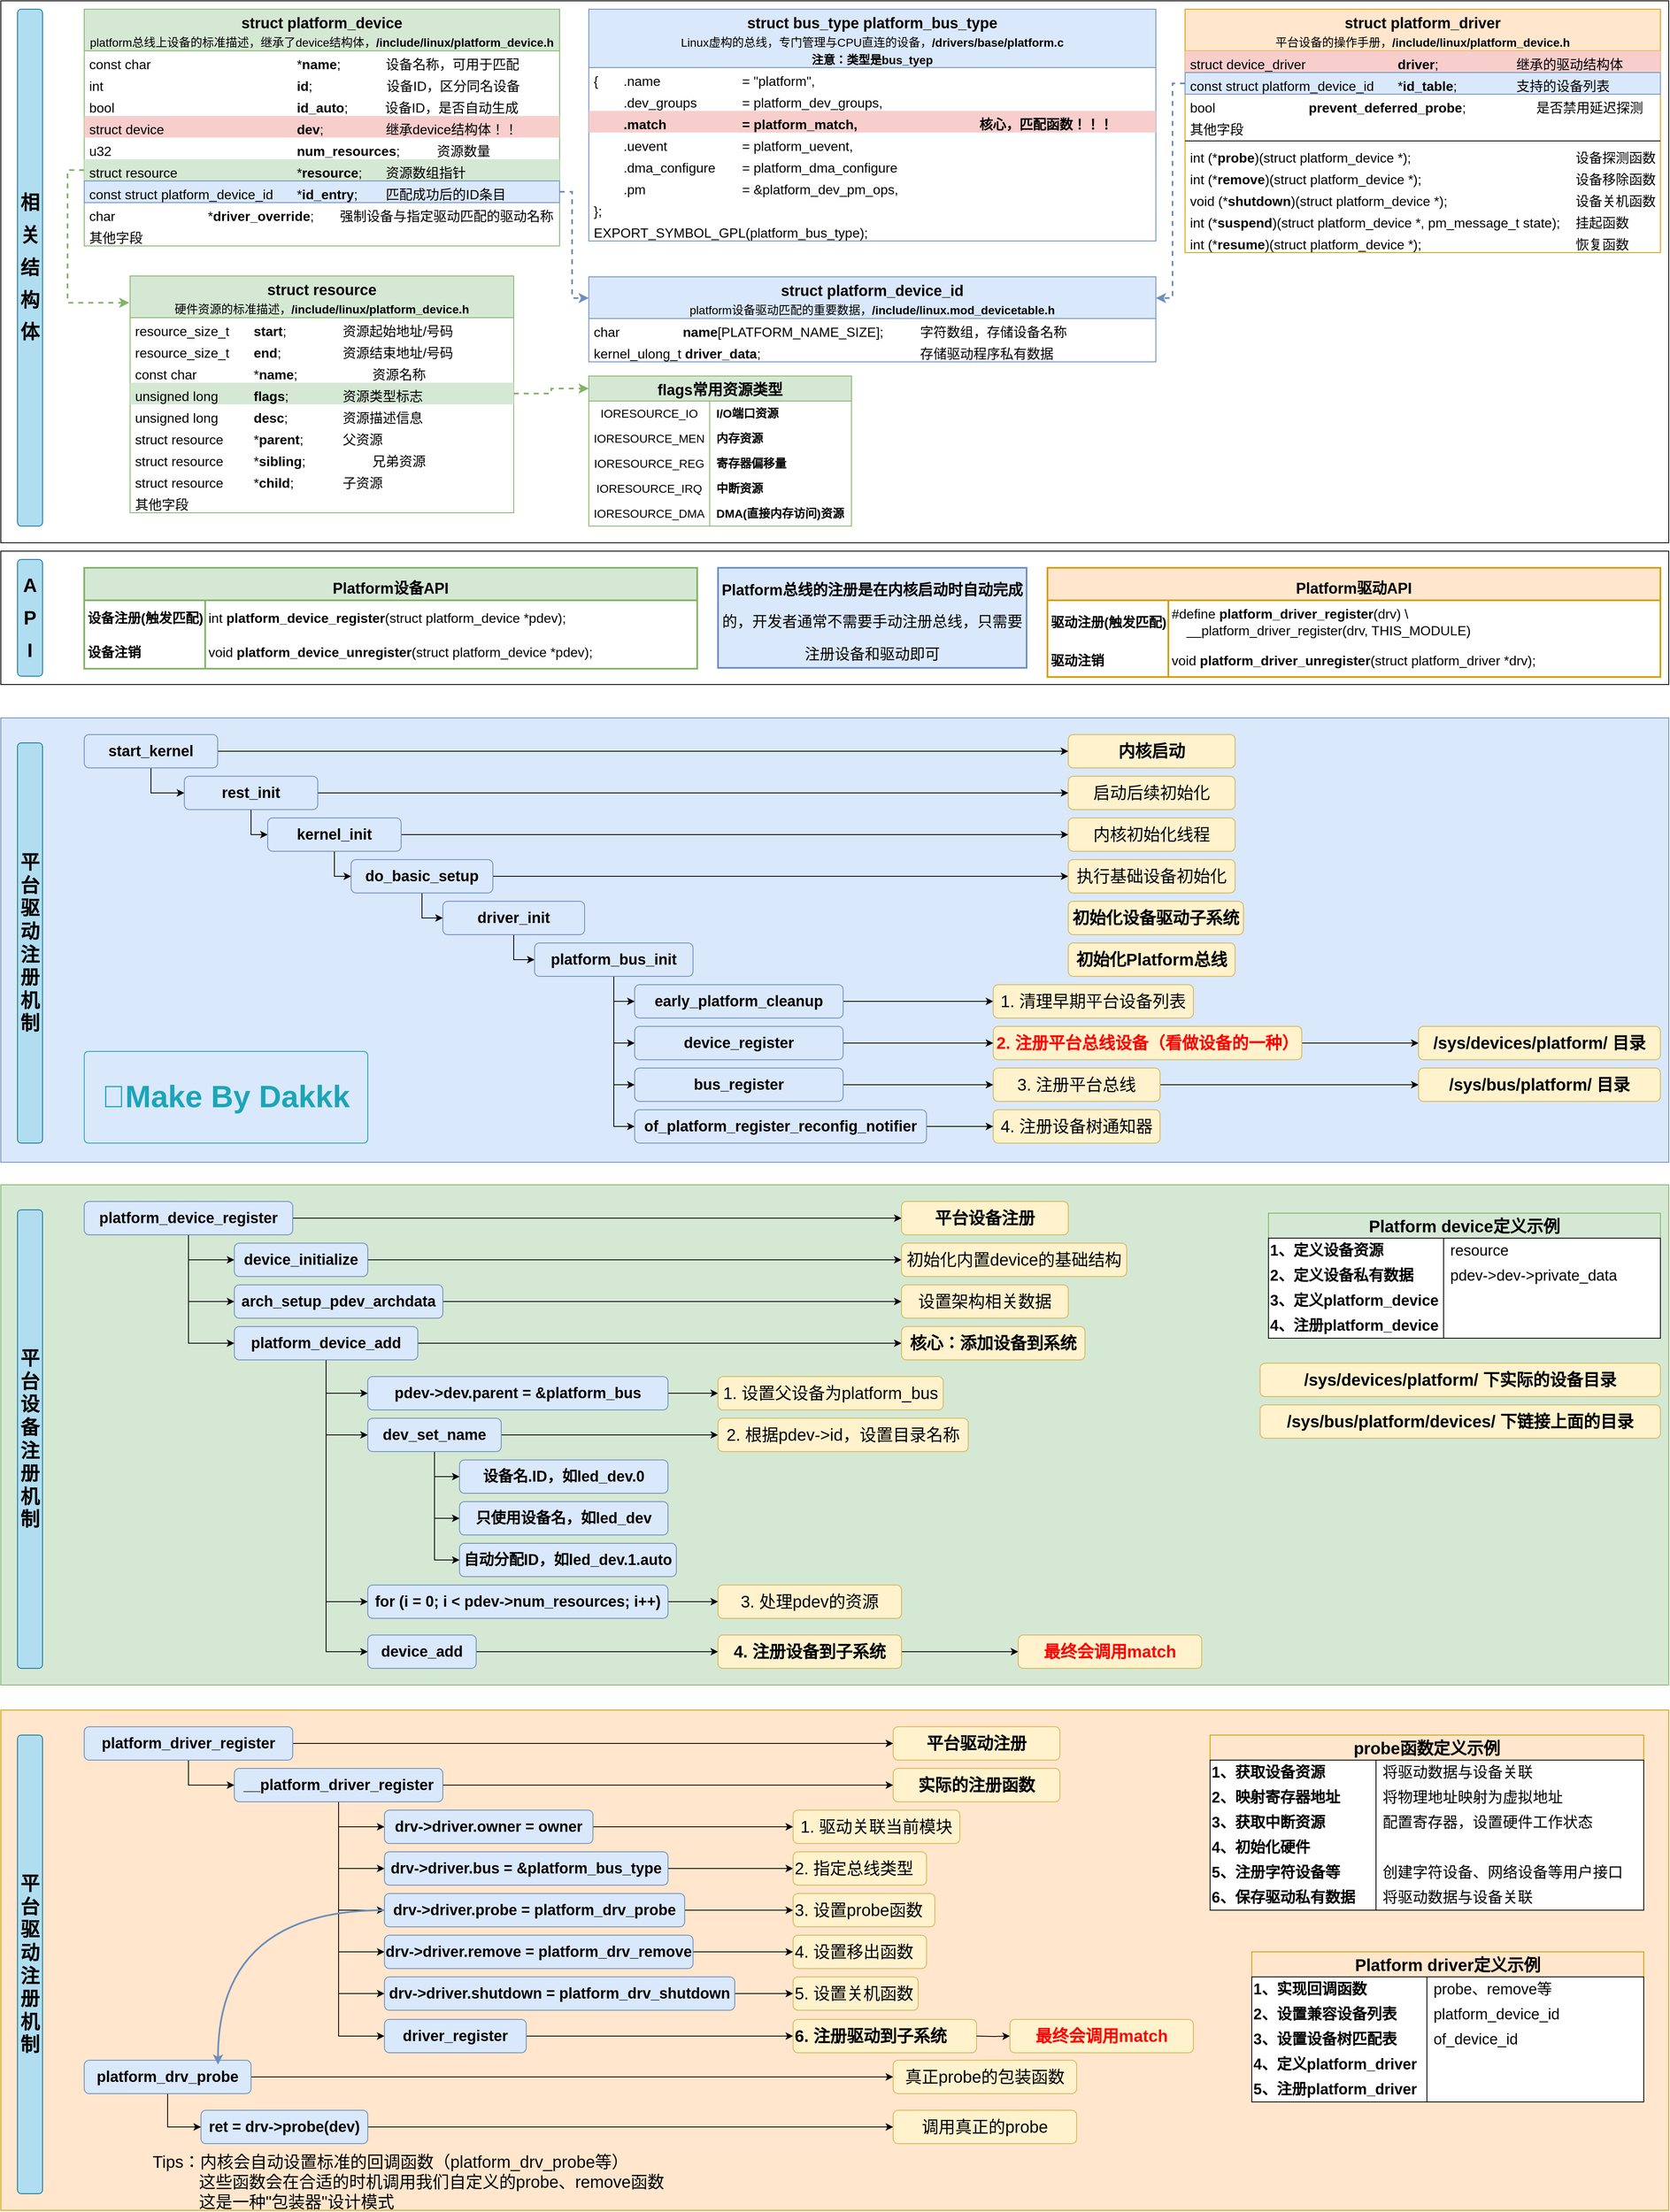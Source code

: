 <mxfile version="27.0.9">
  <diagram name="第 1 页" id="t4LGwE74ZRJ5rnFO3eym">
    <mxGraphModel dx="3752" dy="1501" grid="1" gridSize="10" guides="1" tooltips="1" connect="1" arrows="1" fold="1" page="1" pageScale="1" pageWidth="1169" pageHeight="1654" math="0" shadow="0">
      <root>
        <mxCell id="0" />
        <mxCell id="1" parent="0" />
        <mxCell id="lE5N5kNLnX-8t-IVhEgq-114" value="" style="rounded=0;whiteSpace=wrap;html=1;" vertex="1" parent="1">
          <mxGeometry x="-460" y="680" width="2000" height="160" as="geometry" />
        </mxCell>
        <mxCell id="lE5N5kNLnX-8t-IVhEgq-115" value="&lt;h2&gt;&lt;span style=&quot;font-size: 23px;&quot;&gt;A&lt;/span&gt;&lt;/h2&gt;&lt;h2&gt;&lt;span style=&quot;font-size: 23px;&quot;&gt;P&lt;/span&gt;&lt;/h2&gt;&lt;h2&gt;&lt;span style=&quot;font-size: 23px;&quot;&gt;I&lt;/span&gt;&lt;/h2&gt;" style="rounded=1;whiteSpace=wrap;html=1;fillColor=#b1ddf0;strokeColor=#10739e;fontStyle=1;fontSize=9;" vertex="1" parent="1">
          <mxGeometry x="-440" y="690" width="30" height="140" as="geometry" />
        </mxCell>
        <mxCell id="lE5N5kNLnX-8t-IVhEgq-111" value="" style="rounded=0;whiteSpace=wrap;html=1;" vertex="1" parent="1">
          <mxGeometry x="-460" y="20" width="2000" height="650" as="geometry" />
        </mxCell>
        <mxCell id="lE5N5kNLnX-8t-IVhEgq-1" value="&lt;font style=&quot;font-size: 18px;&quot;&gt;struct bus_type platform_bus_type&lt;br&gt;&lt;span style=&quot;font-size: 14px; font-weight: 400; text-align: left;&quot;&gt;Linux虚构的总线，专门管理与CPU直连的设备，&lt;/span&gt;&lt;span style=&quot;font-size: 14px; text-align: left;&quot;&gt;/drivers/base/platform.c&lt;/span&gt;&lt;/font&gt;&lt;div&gt;&lt;font style=&quot;font-size: 18px;&quot;&gt;&lt;span style=&quot;font-size: 14px; text-align: left;&quot;&gt;注意：类型是bus_tyep&lt;/span&gt;&lt;/font&gt;&lt;/div&gt;" style="swimlane;fontStyle=1;align=center;verticalAlign=top;childLayout=stackLayout;horizontal=1;startSize=70;horizontalStack=0;resizeParent=1;resizeParentMax=0;resizeLast=0;collapsible=1;marginBottom=0;whiteSpace=wrap;html=1;fontSize=16;strokeColor=#6c8ebf;fillColor=#dae8fc;" vertex="1" parent="1">
          <mxGeometry x="245" y="30" width="680" height="278" as="geometry">
            <mxRectangle x="20" y="90" width="400" height="60" as="alternateBounds" />
          </mxGeometry>
        </mxCell>
        <mxCell id="lE5N5kNLnX-8t-IVhEgq-2" value="{&lt;span style=&quot;white-space: pre;&quot;&gt;&#x9;&lt;/span&gt;.name &lt;span style=&quot;white-space: pre;&quot;&gt;&#x9;&lt;span style=&quot;white-space: pre;&quot;&gt;&#x9;&lt;/span&gt;&lt;span style=&quot;white-space: pre;&quot;&gt;&#x9;&lt;/span&gt;&lt;/span&gt;= &quot;platform&quot;," style="text;strokeColor=none;fillColor=none;align=left;verticalAlign=top;spacingLeft=4;spacingRight=4;overflow=hidden;rotatable=1;points=[[0,0.5],[1,0.5]];portConstraint=eastwest;whiteSpace=wrap;html=1;fontSize=16;movable=1;resizable=1;deletable=1;editable=1;locked=0;connectable=1;" vertex="1" parent="lE5N5kNLnX-8t-IVhEgq-1">
          <mxGeometry y="70" width="680" height="26" as="geometry" />
        </mxCell>
        <mxCell id="lE5N5kNLnX-8t-IVhEgq-3" value="&lt;span style=&quot;white-space: pre;&quot;&gt;&#x9;&lt;/span&gt;.dev_groups &lt;span style=&quot;white-space: pre;&quot;&gt;&#x9;&lt;/span&gt;&lt;span style=&quot;white-space: pre;&quot;&gt;&#x9;&lt;/span&gt;= platform_dev_groups," style="text;strokeColor=none;fillColor=none;align=left;verticalAlign=top;spacingLeft=4;spacingRight=4;overflow=hidden;rotatable=1;points=[[0,0.5],[1,0.5]];portConstraint=eastwest;whiteSpace=wrap;html=1;fontSize=16;movable=1;resizable=1;deletable=1;editable=1;locked=0;connectable=1;" vertex="1" parent="lE5N5kNLnX-8t-IVhEgq-1">
          <mxGeometry y="96" width="680" height="26" as="geometry" />
        </mxCell>
        <mxCell id="lE5N5kNLnX-8t-IVhEgq-4" value="&lt;b&gt;&lt;span style=&quot;white-space: pre;&quot;&gt;&#x9;&lt;/span&gt;.match&lt;span style=&quot;white-space:pre&quot;&gt;&#x9;&#x9;&lt;span style=&quot;white-space: pre;&quot;&gt;&#x9;&lt;/span&gt;&lt;/span&gt;= platform_match,&amp;nbsp; &amp;nbsp; &amp;nbsp; &amp;nbsp; &amp;nbsp; &amp;nbsp;&lt;span style=&quot;white-space: pre;&quot;&gt;&#x9;&lt;/span&gt;&lt;span style=&quot;white-space: pre;&quot;&gt;&#x9;&lt;/span&gt;&lt;span style=&quot;white-space: pre;&quot;&gt;&#x9;&lt;/span&gt;核心，匹配函数！！！&lt;/b&gt;" style="text;strokeColor=none;fillColor=#f8cecc;align=left;verticalAlign=top;spacingLeft=4;spacingRight=4;overflow=hidden;rotatable=0;points=[[0,0.5],[1,0.5]];portConstraint=eastwest;whiteSpace=wrap;html=1;fontSize=16;" vertex="1" parent="lE5N5kNLnX-8t-IVhEgq-1">
          <mxGeometry y="122" width="680" height="26" as="geometry" />
        </mxCell>
        <mxCell id="lE5N5kNLnX-8t-IVhEgq-5" value="&lt;span style=&quot;white-space: pre;&quot;&gt;&#x9;&lt;/span&gt;.uevent&lt;span style=&quot;white-space:pre&quot;&gt;&#x9;&#x9;&lt;span style=&quot;white-space: pre;&quot;&gt;&#x9;&lt;/span&gt;&lt;/span&gt;= platform_uevent," style="text;align=left;verticalAlign=top;spacingLeft=4;spacingRight=4;overflow=hidden;rotatable=0;points=[[0,0.5],[1,0.5]];portConstraint=eastwest;whiteSpace=wrap;html=1;fontSize=16;" vertex="1" parent="lE5N5kNLnX-8t-IVhEgq-1">
          <mxGeometry y="148" width="680" height="26" as="geometry" />
        </mxCell>
        <mxCell id="lE5N5kNLnX-8t-IVhEgq-6" value="&lt;span style=&quot;white-space: pre;&quot;&gt;&#x9;&lt;/span&gt;.dma_configure&lt;span style=&quot;white-space:pre&quot;&gt;&#x9;&lt;/span&gt;= platform_dma_configure" style="text;align=left;verticalAlign=top;spacingLeft=4;spacingRight=4;overflow=hidden;rotatable=0;points=[[0,0.5],[1,0.5]];portConstraint=eastwest;whiteSpace=wrap;html=1;fontSize=16;" vertex="1" parent="lE5N5kNLnX-8t-IVhEgq-1">
          <mxGeometry y="174" width="680" height="26" as="geometry" />
        </mxCell>
        <mxCell id="lE5N5kNLnX-8t-IVhEgq-7" value="&lt;span style=&quot;white-space: pre;&quot;&gt;&#x9;&lt;/span&gt;.pm&lt;span style=&quot;white-space:pre&quot;&gt;&#x9;&#x9;&lt;span style=&quot;white-space: pre;&quot;&gt;&#x9;&lt;/span&gt;&lt;span style=&quot;white-space: pre;&quot;&gt;&#x9;&lt;/span&gt;&lt;/span&gt;= &amp;amp;platform_dev_pm_ops," style="text;align=left;verticalAlign=top;spacingLeft=4;spacingRight=4;overflow=hidden;rotatable=0;points=[[0,0.5],[1,0.5]];portConstraint=eastwest;whiteSpace=wrap;html=1;fontSize=16;" vertex="1" parent="lE5N5kNLnX-8t-IVhEgq-1">
          <mxGeometry y="200" width="680" height="26" as="geometry" />
        </mxCell>
        <mxCell id="lE5N5kNLnX-8t-IVhEgq-8" value="};" style="text;align=left;verticalAlign=top;spacingLeft=4;spacingRight=4;overflow=hidden;rotatable=0;points=[[0,0.5],[1,0.5]];portConstraint=eastwest;whiteSpace=wrap;html=1;fontSize=16;" vertex="1" parent="lE5N5kNLnX-8t-IVhEgq-1">
          <mxGeometry y="226" width="680" height="26" as="geometry" />
        </mxCell>
        <mxCell id="lE5N5kNLnX-8t-IVhEgq-9" value="EXPORT_SYMBOL_GPL(platform_bus_type);" style="text;align=left;verticalAlign=top;spacingLeft=4;spacingRight=4;overflow=hidden;rotatable=0;points=[[0,0.5],[1,0.5]];portConstraint=eastwest;whiteSpace=wrap;html=1;fontSize=16;" vertex="1" parent="lE5N5kNLnX-8t-IVhEgq-1">
          <mxGeometry y="252" width="680" height="26" as="geometry" />
        </mxCell>
        <mxCell id="lE5N5kNLnX-8t-IVhEgq-19" value="&lt;font style=&quot;font-size: 18px;&quot;&gt;struct platform_device&lt;br&gt;&lt;span style=&quot;font-size: 14px; font-weight: 400; text-align: left;&quot;&gt;platform总线上设备的标准描述，继承了device结构体，&lt;/span&gt;&lt;span style=&quot;font-size: 14px; text-align: left;&quot;&gt;/include/linux/platform_device.h&lt;/span&gt;&lt;/font&gt;" style="swimlane;fontStyle=1;align=center;verticalAlign=top;childLayout=stackLayout;horizontal=1;startSize=50;horizontalStack=0;resizeParent=1;resizeParentMax=0;resizeLast=0;collapsible=1;marginBottom=0;whiteSpace=wrap;html=1;fontSize=16;strokeColor=#82b366;fillColor=#d5e8d4;" vertex="1" parent="1">
          <mxGeometry x="-360" y="30" width="570" height="284" as="geometry">
            <mxRectangle x="20" y="90" width="400" height="60" as="alternateBounds" />
          </mxGeometry>
        </mxCell>
        <mxCell id="lE5N5kNLnX-8t-IVhEgq-20" value="const char &lt;span style=&quot;white-space: pre;&quot;&gt;&#x9;&lt;/span&gt;&lt;span style=&quot;white-space: pre;&quot;&gt;&#x9;&lt;/span&gt;&lt;span style=&quot;white-space: pre;&quot;&gt;&#x9;&lt;/span&gt;&lt;span style=&quot;white-space: pre;&quot;&gt;&#x9;&lt;/span&gt;&lt;span style=&quot;white-space: pre;&quot;&gt;&#x9;&lt;/span&gt;*&lt;b&gt;name&lt;/b&gt;;&amp;nbsp; &amp;nbsp; &amp;nbsp; &amp;nbsp; &amp;nbsp; &amp;nbsp;&lt;span style=&quot;white-space: pre;&quot;&gt;&#x9;&lt;/span&gt;设备名称，可用于匹配" style="text;strokeColor=none;fillColor=none;align=left;verticalAlign=top;spacingLeft=4;spacingRight=4;overflow=hidden;rotatable=1;points=[[0,0.5],[1,0.5]];portConstraint=eastwest;whiteSpace=wrap;html=1;fontSize=16;movable=1;resizable=1;deletable=1;editable=1;locked=0;connectable=1;" vertex="1" parent="lE5N5kNLnX-8t-IVhEgq-19">
          <mxGeometry y="50" width="570" height="26" as="geometry" />
        </mxCell>
        <mxCell id="lE5N5kNLnX-8t-IVhEgq-21" value="int &lt;span style=&quot;white-space: pre;&quot;&gt;&#x9;&lt;/span&gt;&lt;span style=&quot;white-space: pre;&quot;&gt;&#x9;&lt;/span&gt;&lt;span style=&quot;white-space: pre;&quot;&gt;&#x9;&lt;/span&gt;&lt;span style=&quot;white-space: pre;&quot;&gt;&#x9;&lt;/span&gt;&lt;span style=&quot;white-space: pre;&quot;&gt;&#x9;&lt;/span&gt;&lt;span style=&quot;white-space: pre;&quot;&gt;&#x9;&lt;/span&gt;&lt;span style=&quot;white-space: pre;&quot;&gt;&#x9;&lt;/span&gt;&lt;b&gt;id&lt;/b&gt;;&amp;nbsp; &amp;nbsp; &amp;nbsp; &amp;nbsp; &amp;nbsp; &amp;nbsp; &amp;nbsp; &amp;nbsp; &amp;nbsp; &amp;nbsp; 设备ID，区分同名设备" style="text;align=left;verticalAlign=top;spacingLeft=4;spacingRight=4;overflow=hidden;rotatable=1;points=[[0,0.5],[1,0.5]];portConstraint=eastwest;whiteSpace=wrap;html=1;fontSize=16;movable=1;resizable=1;deletable=1;editable=1;locked=0;connectable=1;" vertex="1" parent="lE5N5kNLnX-8t-IVhEgq-19">
          <mxGeometry y="76" width="570" height="26" as="geometry" />
        </mxCell>
        <mxCell id="lE5N5kNLnX-8t-IVhEgq-62" value="bool &lt;span style=&quot;white-space: pre;&quot;&gt;&#x9;&lt;/span&gt;&lt;span style=&quot;white-space: pre;&quot;&gt;&#x9;&lt;/span&gt;&lt;span style=&quot;white-space: pre;&quot;&gt;&#x9;&lt;/span&gt;&lt;span style=&quot;white-space: pre;&quot;&gt;&#x9;&lt;span style=&quot;white-space: pre;&quot;&gt;&#x9;&lt;/span&gt;&lt;span style=&quot;white-space: pre;&quot;&gt;&#x9;&lt;/span&gt;&lt;/span&gt;&lt;b&gt;id_auto&lt;/b&gt;;&amp;nbsp; &amp;nbsp; &amp;nbsp; &amp;nbsp; &amp;nbsp; 设备ID，是否自动生成" style="text;align=left;verticalAlign=top;spacingLeft=4;spacingRight=4;overflow=hidden;rotatable=1;points=[[0,0.5],[1,0.5]];portConstraint=eastwest;whiteSpace=wrap;html=1;fontSize=16;movable=1;resizable=1;deletable=1;editable=1;locked=0;connectable=1;" vertex="1" parent="lE5N5kNLnX-8t-IVhEgq-19">
          <mxGeometry y="102" width="570" height="26" as="geometry" />
        </mxCell>
        <mxCell id="lE5N5kNLnX-8t-IVhEgq-22" value="struct device &lt;span style=&quot;white-space: pre;&quot;&gt;&#x9;&lt;/span&gt;&lt;span style=&quot;white-space: pre;&quot;&gt;&#x9;&lt;/span&gt;&lt;span style=&quot;white-space: pre;&quot;&gt;&#x9;&lt;/span&gt;&lt;span style=&quot;white-space: pre;&quot;&gt;&#x9;&lt;/span&gt;&lt;span style=&quot;white-space: pre;&quot;&gt;&#x9;&lt;/span&gt;&lt;b&gt;dev&lt;/b&gt;;&amp;nbsp; &amp;nbsp; &amp;nbsp; &amp;nbsp; &amp;nbsp; &lt;span style=&quot;white-space: pre;&quot;&gt;&#x9;&lt;/span&gt;继承device结构体！！" style="text;align=left;verticalAlign=top;spacingLeft=4;spacingRight=4;overflow=hidden;rotatable=0;points=[[0,0.5],[1,0.5]];portConstraint=eastwest;whiteSpace=wrap;html=1;fontSize=16;fillColor=#f8cecc;strokeColor=none;" vertex="1" parent="lE5N5kNLnX-8t-IVhEgq-19">
          <mxGeometry y="128" width="570" height="26" as="geometry" />
        </mxCell>
        <mxCell id="lE5N5kNLnX-8t-IVhEgq-23" value="u32 &lt;span style=&quot;white-space: pre;&quot;&gt;&#x9;&lt;/span&gt;&lt;span style=&quot;white-space: pre;&quot;&gt;&#x9;&lt;/span&gt;&lt;span style=&quot;white-space: pre;&quot;&gt;&#x9;&lt;/span&gt;&lt;span style=&quot;white-space: pre;&quot;&gt;&#x9;&lt;/span&gt;&lt;span style=&quot;white-space: pre;&quot;&gt;&#x9;&lt;/span&gt;&lt;span style=&quot;white-space: pre;&quot;&gt;&#x9;&lt;/span&gt;&lt;span style=&quot;white-space: pre;&quot;&gt;&#x9;&lt;/span&gt;&lt;b&gt;num_resources&lt;/b&gt;;&amp;nbsp; &amp;nbsp; &amp;nbsp; &amp;nbsp; &amp;nbsp; 资源数量" style="text;align=left;verticalAlign=top;spacingLeft=4;spacingRight=4;overflow=hidden;rotatable=0;points=[[0,0.5],[1,0.5]];portConstraint=eastwest;whiteSpace=wrap;html=1;fontSize=16;" vertex="1" parent="lE5N5kNLnX-8t-IVhEgq-19">
          <mxGeometry y="154" width="570" height="26" as="geometry" />
        </mxCell>
        <mxCell id="lE5N5kNLnX-8t-IVhEgq-24" value="&lt;div&gt;struct resource &lt;span style=&quot;white-space: pre;&quot;&gt;&#x9;&lt;/span&gt;&lt;span style=&quot;white-space: pre;&quot;&gt;&#x9;&lt;/span&gt;&lt;span style=&quot;white-space: pre;&quot;&gt;&#x9;&lt;/span&gt;&lt;span style=&quot;white-space: pre;&quot;&gt;&#x9;&lt;/span&gt;*&lt;b&gt;resource&lt;/b&gt;;&amp;nbsp; &lt;span style=&quot;white-space: pre;&quot;&gt;&#x9;&lt;/span&gt;资源数组指针&lt;/div&gt;" style="text;align=left;verticalAlign=top;spacingLeft=4;spacingRight=4;overflow=hidden;rotatable=0;points=[[0,0.5],[1,0.5]];portConstraint=eastwest;whiteSpace=wrap;html=1;fontSize=16;fillColor=#d5e8d4;strokeColor=none;" vertex="1" parent="lE5N5kNLnX-8t-IVhEgq-19">
          <mxGeometry y="180" width="570" height="26" as="geometry" />
        </mxCell>
        <mxCell id="lE5N5kNLnX-8t-IVhEgq-26" value="const struct platform_device_id &lt;span style=&quot;white-space: pre;&quot;&gt;&#x9;&lt;/span&gt;*&lt;b&gt;id_entry&lt;/b&gt;;&amp;nbsp; &lt;span style=&quot;white-space: pre;&quot;&gt;&#x9;&lt;/span&gt;匹配成功后的ID条目" style="text;align=left;verticalAlign=top;spacingLeft=4;spacingRight=4;overflow=hidden;rotatable=0;points=[[0,0.5],[1,0.5]];portConstraint=eastwest;whiteSpace=wrap;html=1;fontSize=16;fillColor=#dae8fc;strokeColor=#6c8ebf;" vertex="1" parent="lE5N5kNLnX-8t-IVhEgq-19">
          <mxGeometry y="206" width="570" height="26" as="geometry" />
        </mxCell>
        <mxCell id="lE5N5kNLnX-8t-IVhEgq-63" value="char &lt;span style=&quot;white-space: pre;&quot;&gt;&#x9;&lt;/span&gt;&lt;span style=&quot;white-space: pre;&quot;&gt;&#x9;&lt;/span&gt;&lt;span style=&quot;white-space: pre;&quot;&gt;&#x9;&lt;/span&gt;*&lt;b&gt;driver_override&lt;/b&gt;;&amp;nbsp; &amp;nbsp; &amp;nbsp; &amp;nbsp;强制设备与指定驱动匹配的驱动名称" style="text;align=left;verticalAlign=top;spacingLeft=4;spacingRight=4;overflow=hidden;rotatable=0;points=[[0,0.5],[1,0.5]];portConstraint=eastwest;whiteSpace=wrap;html=1;fontSize=16;" vertex="1" parent="lE5N5kNLnX-8t-IVhEgq-19">
          <mxGeometry y="232" width="570" height="26" as="geometry" />
        </mxCell>
        <mxCell id="lE5N5kNLnX-8t-IVhEgq-40" value="&lt;div&gt;其他字段&lt;/div&gt;&lt;div&gt;&lt;br&gt;&lt;/div&gt;" style="text;strokeColor=none;fillColor=none;align=left;verticalAlign=top;spacingLeft=4;spacingRight=4;overflow=hidden;rotatable=0;points=[[0,0.5],[1,0.5]];portConstraint=eastwest;whiteSpace=wrap;html=1;fontSize=16;" vertex="1" parent="lE5N5kNLnX-8t-IVhEgq-19">
          <mxGeometry y="258" width="570" height="26" as="geometry" />
        </mxCell>
        <mxCell id="lE5N5kNLnX-8t-IVhEgq-43" value="&lt;font style=&quot;font-size: 18px;&quot;&gt;struct platform_driver&lt;br&gt;&lt;span style=&quot;font-size: 14px; font-weight: 400; text-align: left;&quot;&gt;平台设备的操作手册，&lt;/span&gt;&lt;/font&gt;&lt;span style=&quot;font-size: 14px; text-align: left;&quot;&gt;/include/linux/platform_device.h&lt;/span&gt;" style="swimlane;fontStyle=1;align=center;verticalAlign=top;childLayout=stackLayout;horizontal=1;startSize=50;horizontalStack=0;resizeParent=1;resizeParentMax=0;resizeLast=0;collapsible=1;marginBottom=0;whiteSpace=wrap;html=1;fontSize=16;strokeColor=#d79b00;fillColor=#ffe6cc;" vertex="1" parent="1">
          <mxGeometry x="960" y="30" width="570" height="292" as="geometry">
            <mxRectangle x="20" y="90" width="400" height="60" as="alternateBounds" />
          </mxGeometry>
        </mxCell>
        <mxCell id="lE5N5kNLnX-8t-IVhEgq-44" value="struct device_driver &lt;span style=&quot;white-space: pre;&quot;&gt;&#x9;&lt;/span&gt;&lt;span style=&quot;white-space: pre;&quot;&gt;&#x9;&lt;/span&gt;&lt;span style=&quot;white-space: pre;&quot;&gt;&#x9;&lt;/span&gt;&lt;b&gt;driver&lt;/b&gt;;&amp;nbsp; &amp;nbsp; &amp;nbsp; &amp;nbsp; &amp;nbsp; &amp;nbsp; &amp;nbsp; &amp;nbsp; &amp;nbsp; &amp;nbsp;&lt;span style=&quot;white-space: pre;&quot;&gt;&#x9;&lt;/span&gt;继承的驱动结构体" style="text;strokeColor=none;fillColor=#f8cecc;align=left;verticalAlign=top;spacingLeft=4;spacingRight=4;overflow=hidden;rotatable=1;points=[[0,0.5],[1,0.5]];portConstraint=eastwest;whiteSpace=wrap;html=1;fontSize=16;movable=1;resizable=1;deletable=1;editable=1;locked=0;connectable=1;" vertex="1" parent="lE5N5kNLnX-8t-IVhEgq-43">
          <mxGeometry y="50" width="570" height="26" as="geometry" />
        </mxCell>
        <mxCell id="lE5N5kNLnX-8t-IVhEgq-45" value="const struct platform_device_id &lt;span style=&quot;white-space: pre;&quot;&gt;&#x9;&lt;/span&gt;*&lt;b&gt;id_table&lt;/b&gt;;&amp;nbsp; &amp;nbsp; &amp;nbsp;&lt;span style=&quot;white-space: pre;&quot;&gt;&#x9;&lt;/span&gt;&lt;span style=&quot;white-space: pre;&quot;&gt;&#x9;&lt;/span&gt;支持的设备列表" style="text;align=left;verticalAlign=top;spacingLeft=4;spacingRight=4;overflow=hidden;rotatable=1;points=[[0,0.5],[1,0.5]];portConstraint=eastwest;whiteSpace=wrap;html=1;fontSize=16;movable=1;resizable=1;deletable=1;editable=1;locked=0;connectable=1;fillColor=#dae8fc;strokeColor=#6c8ebf;" vertex="1" parent="lE5N5kNLnX-8t-IVhEgq-43">
          <mxGeometry y="76" width="570" height="26" as="geometry" />
        </mxCell>
        <mxCell id="lE5N5kNLnX-8t-IVhEgq-46" value="bool &lt;span style=&quot;white-space: pre;&quot;&gt;&#x9;&lt;/span&gt;&lt;span style=&quot;white-space: pre;&quot;&gt;&#x9;&lt;/span&gt;&lt;span style=&quot;white-space: pre;&quot;&gt;&#x9;&lt;/span&gt;&lt;b&gt;prevent_deferred_probe&lt;/b&gt;;&amp;nbsp; &amp;nbsp; &amp;nbsp; &amp;nbsp; &amp;nbsp; &amp;nbsp; &amp;nbsp; &amp;nbsp; &amp;nbsp; &amp;nbsp;是否禁用延迟探测" style="text;strokeColor=none;fillColor=none;align=left;verticalAlign=top;spacingLeft=4;spacingRight=4;overflow=hidden;rotatable=0;points=[[0,0.5],[1,0.5]];portConstraint=eastwest;whiteSpace=wrap;html=1;fontSize=16;" vertex="1" parent="lE5N5kNLnX-8t-IVhEgq-43">
          <mxGeometry y="102" width="570" height="26" as="geometry" />
        </mxCell>
        <mxCell id="lE5N5kNLnX-8t-IVhEgq-54" value="&lt;div&gt;其他字段&lt;/div&gt;&lt;div&gt;&lt;br&gt;&lt;/div&gt;" style="text;align=left;verticalAlign=top;spacingLeft=4;spacingRight=4;overflow=hidden;rotatable=0;points=[[0,0.5],[1,0.5]];portConstraint=eastwest;whiteSpace=wrap;html=1;fontSize=16;" vertex="1" parent="lE5N5kNLnX-8t-IVhEgq-43">
          <mxGeometry y="128" width="570" height="26" as="geometry" />
        </mxCell>
        <mxCell id="lE5N5kNLnX-8t-IVhEgq-55" value="" style="line;strokeWidth=1;align=left;verticalAlign=middle;spacingTop=-1;spacingLeft=3;spacingRight=3;rotatable=0;labelPosition=right;points=[];portConstraint=eastwest;fontSize=16;" vertex="1" parent="lE5N5kNLnX-8t-IVhEgq-43">
          <mxGeometry y="154" width="570" height="8" as="geometry" />
        </mxCell>
        <mxCell id="lE5N5kNLnX-8t-IVhEgq-56" value="&lt;div&gt;int (*&lt;b&gt;probe&lt;/b&gt;)(struct platform_device *);&amp;nbsp; &amp;nbsp; &amp;nbsp; &amp;nbsp; &lt;span style=&quot;white-space: pre;&quot;&gt;&#x9;&lt;/span&gt;&lt;span style=&quot;white-space: pre;&quot;&gt;&#x9;&lt;/span&gt;&lt;span style=&quot;white-space: pre;&quot;&gt;&#x9;&lt;/span&gt;&lt;span style=&quot;white-space: pre;&quot;&gt;&#x9;&lt;/span&gt;&lt;span style=&quot;white-space: pre;&quot;&gt;&#x9;&lt;/span&gt;设备探测函数&lt;/div&gt;" style="text;align=left;verticalAlign=top;spacingLeft=4;spacingRight=4;overflow=hidden;rotatable=0;points=[[0,0.5],[1,0.5]];portConstraint=eastwest;whiteSpace=wrap;html=1;fontSize=16;" vertex="1" parent="lE5N5kNLnX-8t-IVhEgq-43">
          <mxGeometry y="162" width="570" height="26" as="geometry" />
        </mxCell>
        <mxCell id="lE5N5kNLnX-8t-IVhEgq-57" value="&lt;div&gt;int (*&lt;b&gt;remove&lt;/b&gt;)(struct platform_device *);&amp;nbsp; &amp;nbsp; &amp;nbsp; &amp;nbsp;&lt;span style=&quot;white-space: pre;&quot;&gt;&#x9;&lt;/span&gt;&lt;span style=&quot;white-space: pre;&quot;&gt;&#x9;&lt;/span&gt;&lt;span style=&quot;white-space: pre;&quot;&gt;&#x9;&lt;/span&gt;&lt;span style=&quot;white-space: pre;&quot;&gt;&#x9;&lt;/span&gt;&lt;span style=&quot;white-space: pre;&quot;&gt;&#x9;&lt;/span&gt;设备移除函数&lt;/div&gt;" style="text;align=left;verticalAlign=top;spacingLeft=4;spacingRight=4;overflow=hidden;rotatable=0;points=[[0,0.5],[1,0.5]];portConstraint=eastwest;whiteSpace=wrap;html=1;fontSize=16;" vertex="1" parent="lE5N5kNLnX-8t-IVhEgq-43">
          <mxGeometry y="188" width="570" height="26" as="geometry" />
        </mxCell>
        <mxCell id="lE5N5kNLnX-8t-IVhEgq-58" value="&lt;div&gt;void (*&lt;b&gt;shutdown&lt;/b&gt;)(struct platform_device *);&amp;nbsp; &amp;nbsp; &lt;span style=&quot;white-space: pre;&quot;&gt;&#x9;&lt;/span&gt;&lt;span style=&quot;white-space: pre;&quot;&gt;&#x9;&lt;/span&gt;&lt;span style=&quot;white-space: pre;&quot;&gt;&#x9;&lt;/span&gt;&lt;span style=&quot;white-space: pre;&quot;&gt;&#x9;&lt;/span&gt;设备关机函数&lt;/div&gt;" style="text;align=left;verticalAlign=top;spacingLeft=4;spacingRight=4;overflow=hidden;rotatable=0;points=[[0,0.5],[1,0.5]];portConstraint=eastwest;whiteSpace=wrap;html=1;fontSize=16;" vertex="1" parent="lE5N5kNLnX-8t-IVhEgq-43">
          <mxGeometry y="214" width="570" height="26" as="geometry" />
        </mxCell>
        <mxCell id="lE5N5kNLnX-8t-IVhEgq-59" value="&lt;div&gt;int (*&lt;b&gt;suspend&lt;/b&gt;)(struct platform_device *, pm_message_t state);&amp;nbsp; &lt;span style=&quot;white-space: pre;&quot;&gt;&#x9;&lt;/span&gt;挂起函数&lt;/div&gt;" style="text;strokeColor=none;fillColor=none;align=left;verticalAlign=top;spacingLeft=4;spacingRight=4;overflow=hidden;rotatable=0;points=[[0,0.5],[1,0.5]];portConstraint=eastwest;whiteSpace=wrap;html=1;fontSize=16;" vertex="1" parent="lE5N5kNLnX-8t-IVhEgq-43">
          <mxGeometry y="240" width="570" height="26" as="geometry" />
        </mxCell>
        <mxCell id="lE5N5kNLnX-8t-IVhEgq-60" value="&lt;div&gt;int (*&lt;b&gt;resume&lt;/b&gt;)(struct platform_device *);&amp;nbsp; &amp;nbsp; &amp;nbsp; &amp;nbsp;&lt;span style=&quot;white-space: pre;&quot;&gt;&#x9;&lt;/span&gt;&lt;span style=&quot;white-space: pre;&quot;&gt;&#x9;&lt;/span&gt;&lt;span style=&quot;white-space: pre;&quot;&gt;&#x9;&lt;/span&gt;&lt;span style=&quot;white-space: pre;&quot;&gt;&#x9;&lt;/span&gt;&lt;span style=&quot;white-space: pre;&quot;&gt;&#x9;&lt;/span&gt;恢复函数&lt;/div&gt;" style="text;strokeColor=none;fillColor=none;align=left;verticalAlign=top;spacingLeft=4;spacingRight=4;overflow=hidden;rotatable=0;points=[[0,0.5],[1,0.5]];portConstraint=eastwest;whiteSpace=wrap;html=1;fontSize=16;" vertex="1" parent="lE5N5kNLnX-8t-IVhEgq-43">
          <mxGeometry y="266" width="570" height="26" as="geometry" />
        </mxCell>
        <mxCell id="lE5N5kNLnX-8t-IVhEgq-64" value="&lt;font style=&quot;font-size: 18px;&quot;&gt;struct resource&lt;br&gt;&lt;span style=&quot;font-size: 14px; font-weight: 400; text-align: left;&quot;&gt;硬件资源的标准描述，&lt;/span&gt;&lt;span style=&quot;font-size: 14px; text-align: left;&quot;&gt;/include/linux/platform_device.h&lt;/span&gt;&lt;/font&gt;" style="swimlane;fontStyle=1;align=center;verticalAlign=top;childLayout=stackLayout;horizontal=1;startSize=50;horizontalStack=0;resizeParent=1;resizeParentMax=0;resizeLast=0;collapsible=1;marginBottom=0;whiteSpace=wrap;html=1;fontSize=16;strokeColor=#82b366;fillColor=#d5e8d4;" vertex="1" parent="1">
          <mxGeometry x="-305" y="350" width="460" height="284" as="geometry">
            <mxRectangle x="20" y="90" width="400" height="60" as="alternateBounds" />
          </mxGeometry>
        </mxCell>
        <mxCell id="lE5N5kNLnX-8t-IVhEgq-65" value="resource_size_t &lt;span style=&quot;white-space: pre;&quot;&gt;&#x9;&lt;/span&gt;&lt;b&gt;start&lt;/b&gt;;&amp;nbsp; &amp;nbsp; &amp;nbsp;&lt;span style=&quot;white-space: pre;&quot;&gt;&#x9;&lt;span style=&quot;white-space: pre;&quot;&gt;&#x9;&lt;/span&gt;&lt;/span&gt;资源起始地址/号码" style="text;strokeColor=none;fillColor=none;align=left;verticalAlign=top;spacingLeft=4;spacingRight=4;overflow=hidden;rotatable=1;points=[[0,0.5],[1,0.5]];portConstraint=eastwest;whiteSpace=wrap;html=1;fontSize=16;movable=1;resizable=1;deletable=1;editable=1;locked=0;connectable=1;" vertex="1" parent="lE5N5kNLnX-8t-IVhEgq-64">
          <mxGeometry y="50" width="460" height="26" as="geometry" />
        </mxCell>
        <mxCell id="lE5N5kNLnX-8t-IVhEgq-66" value="resource_size_t &lt;span style=&quot;white-space: pre;&quot;&gt;&#x9;&lt;/span&gt;&lt;b&gt;end&lt;/b&gt;;&amp;nbsp; &amp;nbsp; &amp;nbsp; &amp;nbsp;&lt;span style=&quot;white-space: pre;&quot;&gt;&#x9;&lt;span style=&quot;white-space: pre;&quot;&gt;&#x9;&lt;/span&gt;&lt;/span&gt;资源结束地址/号码" style="text;align=left;verticalAlign=top;spacingLeft=4;spacingRight=4;overflow=hidden;rotatable=1;points=[[0,0.5],[1,0.5]];portConstraint=eastwest;whiteSpace=wrap;html=1;fontSize=16;movable=1;resizable=1;deletable=1;editable=1;locked=0;connectable=1;" vertex="1" parent="lE5N5kNLnX-8t-IVhEgq-64">
          <mxGeometry y="76" width="460" height="26" as="geometry" />
        </mxCell>
        <mxCell id="lE5N5kNLnX-8t-IVhEgq-67" value="const char &lt;span style=&quot;white-space: pre;&quot;&gt;&#x9;&lt;/span&gt;&lt;span style=&quot;white-space: pre;&quot;&gt;&#x9;&lt;/span&gt;*&lt;b&gt;name&lt;/b&gt;;&amp;nbsp; &amp;nbsp; &lt;span style=&quot;white-space: pre;&quot;&gt;&#x9;&lt;span style=&quot;white-space: pre;&quot;&gt;&#x9;&lt;/span&gt;&lt;/span&gt;资源名称" style="text;align=left;verticalAlign=top;spacingLeft=4;spacingRight=4;overflow=hidden;rotatable=1;points=[[0,0.5],[1,0.5]];portConstraint=eastwest;whiteSpace=wrap;html=1;fontSize=16;movable=1;resizable=1;deletable=1;editable=1;locked=0;connectable=1;" vertex="1" parent="lE5N5kNLnX-8t-IVhEgq-64">
          <mxGeometry y="102" width="460" height="26" as="geometry" />
        </mxCell>
        <mxCell id="lE5N5kNLnX-8t-IVhEgq-68" value="unsigned long &lt;span style=&quot;white-space: pre;&quot;&gt;&#x9;&lt;/span&gt;&lt;span style=&quot;white-space: pre;&quot;&gt;&#x9;&lt;/span&gt;&lt;b&gt;flags&lt;/b&gt;;&amp;nbsp; &amp;nbsp; &amp;nbsp; &amp;nbsp;&lt;span style=&quot;white-space: pre;&quot;&gt;&#x9;&lt;/span&gt;资源类型标志" style="text;align=left;verticalAlign=top;spacingLeft=4;spacingRight=4;overflow=hidden;rotatable=0;points=[[0,0.5],[1,0.5]];portConstraint=eastwest;whiteSpace=wrap;html=1;fontSize=16;fillColor=#d5e8d4;strokeColor=none;" vertex="1" parent="lE5N5kNLnX-8t-IVhEgq-64">
          <mxGeometry y="128" width="460" height="26" as="geometry" />
        </mxCell>
        <mxCell id="lE5N5kNLnX-8t-IVhEgq-69" value="unsigned long &lt;span style=&quot;white-space: pre;&quot;&gt;&#x9;&lt;/span&gt;&lt;span style=&quot;white-space: pre;&quot;&gt;&#x9;&lt;/span&gt;&lt;b&gt;desc&lt;/b&gt;;&amp;nbsp; &amp;nbsp; &amp;nbsp; &amp;nbsp; &lt;span style=&quot;white-space: pre;&quot;&gt;&#x9;&lt;/span&gt;资源描述信息" style="text;align=left;verticalAlign=top;spacingLeft=4;spacingRight=4;overflow=hidden;rotatable=0;points=[[0,0.5],[1,0.5]];portConstraint=eastwest;whiteSpace=wrap;html=1;fontSize=16;" vertex="1" parent="lE5N5kNLnX-8t-IVhEgq-64">
          <mxGeometry y="154" width="460" height="26" as="geometry" />
        </mxCell>
        <mxCell id="lE5N5kNLnX-8t-IVhEgq-70" value="struct resource &lt;span style=&quot;white-space: pre;&quot;&gt;&#x9;&lt;/span&gt;*&lt;b&gt;parent&lt;/b&gt;;&amp;nbsp; &amp;nbsp;&lt;span style=&quot;white-space: pre;&quot;&gt;&#x9;&lt;/span&gt;父资源" style="text;align=left;verticalAlign=top;spacingLeft=4;spacingRight=4;overflow=hidden;rotatable=0;points=[[0,0.5],[1,0.5]];portConstraint=eastwest;whiteSpace=wrap;html=1;fontSize=16;" vertex="1" parent="lE5N5kNLnX-8t-IVhEgq-64">
          <mxGeometry y="180" width="460" height="26" as="geometry" />
        </mxCell>
        <mxCell id="lE5N5kNLnX-8t-IVhEgq-71" value="struct resource &lt;span style=&quot;white-space: pre;&quot;&gt;&#x9;&lt;/span&gt;*&lt;b&gt;sibling&lt;/b&gt;;&amp;nbsp; &lt;span style=&quot;white-space: pre;&quot;&gt;&#x9;&lt;/span&gt;&lt;span style=&quot;white-space: pre;&quot;&gt;&#x9;&lt;/span&gt;兄弟资源&amp;nbsp;" style="text;align=left;verticalAlign=top;spacingLeft=4;spacingRight=4;overflow=hidden;rotatable=0;points=[[0,0.5],[1,0.5]];portConstraint=eastwest;whiteSpace=wrap;html=1;fontSize=16;" vertex="1" parent="lE5N5kNLnX-8t-IVhEgq-64">
          <mxGeometry y="206" width="460" height="26" as="geometry" />
        </mxCell>
        <mxCell id="lE5N5kNLnX-8t-IVhEgq-72" value="struct resource &lt;span style=&quot;white-space: pre;&quot;&gt;&#x9;&lt;/span&gt;*&lt;b&gt;child&lt;/b&gt;;&amp;nbsp; &amp;nbsp; &lt;span style=&quot;white-space: pre;&quot;&gt;&#x9;&lt;/span&gt;&lt;span style=&quot;white-space: pre;&quot;&gt;&#x9;&lt;/span&gt;子资源" style="text;align=left;verticalAlign=top;spacingLeft=4;spacingRight=4;overflow=hidden;rotatable=0;points=[[0,0.5],[1,0.5]];portConstraint=eastwest;whiteSpace=wrap;html=1;fontSize=16;" vertex="1" parent="lE5N5kNLnX-8t-IVhEgq-64">
          <mxGeometry y="232" width="460" height="26" as="geometry" />
        </mxCell>
        <mxCell id="lE5N5kNLnX-8t-IVhEgq-73" value="&lt;div&gt;其他字段&lt;/div&gt;&lt;div&gt;&lt;br&gt;&lt;/div&gt;" style="text;strokeColor=none;fillColor=none;align=left;verticalAlign=top;spacingLeft=4;spacingRight=4;overflow=hidden;rotatable=0;points=[[0,0.5],[1,0.5]];portConstraint=eastwest;whiteSpace=wrap;html=1;fontSize=16;" vertex="1" parent="lE5N5kNLnX-8t-IVhEgq-64">
          <mxGeometry y="258" width="460" height="26" as="geometry" />
        </mxCell>
        <mxCell id="lE5N5kNLnX-8t-IVhEgq-74" style="edgeStyle=orthogonalEdgeStyle;rounded=0;orthogonalLoop=1;jettySize=auto;html=1;entryX=-0.002;entryY=0.113;entryDx=0;entryDy=0;entryPerimeter=0;fillColor=#d5e8d4;strokeColor=#82b366;strokeWidth=2;dashed=1;" edge="1" parent="1" source="lE5N5kNLnX-8t-IVhEgq-24" target="lE5N5kNLnX-8t-IVhEgq-64">
          <mxGeometry relative="1" as="geometry" />
        </mxCell>
        <mxCell id="lE5N5kNLnX-8t-IVhEgq-75" value="&lt;font style=&quot;font-size: 18px;&quot;&gt;struct platform_device_id&lt;br&gt;&lt;span style=&quot;font-size: 14px; font-weight: 400; text-align: left;&quot;&gt;platform设备驱动匹配的重要数据，&lt;/span&gt;&lt;span style=&quot;font-size: 14px; text-align: left;&quot;&gt;/include/linux.mod_devicetable.h&lt;/span&gt;&lt;/font&gt;" style="swimlane;fontStyle=1;align=center;verticalAlign=top;childLayout=stackLayout;horizontal=1;startSize=50;horizontalStack=0;resizeParent=1;resizeParentMax=0;resizeLast=0;collapsible=1;marginBottom=0;whiteSpace=wrap;html=1;fontSize=16;strokeColor=#6c8ebf;fillColor=#dae8fc;" vertex="1" parent="1">
          <mxGeometry x="245" y="351" width="680" height="102" as="geometry">
            <mxRectangle x="20" y="90" width="400" height="60" as="alternateBounds" />
          </mxGeometry>
        </mxCell>
        <mxCell id="lE5N5kNLnX-8t-IVhEgq-76" value="char &lt;span style=&quot;white-space: pre;&quot;&gt;&#x9;&lt;/span&gt;&lt;span style=&quot;white-space: pre;&quot;&gt;&#x9;&lt;/span&gt;&lt;b&gt;name&lt;/b&gt;[PLATFORM_NAME_SIZE];&lt;span style=&quot;white-space: pre;&quot;&gt;&#x9;&lt;/span&gt;&lt;span style=&quot;white-space: pre;&quot;&gt;&#x9;&lt;/span&gt;字符数组，存储设备名称" style="text;strokeColor=none;fillColor=none;align=left;verticalAlign=top;spacingLeft=4;spacingRight=4;overflow=hidden;rotatable=1;points=[[0,0.5],[1,0.5]];portConstraint=eastwest;whiteSpace=wrap;html=1;fontSize=16;movable=1;resizable=1;deletable=1;editable=1;locked=0;connectable=1;" vertex="1" parent="lE5N5kNLnX-8t-IVhEgq-75">
          <mxGeometry y="50" width="680" height="26" as="geometry" />
        </mxCell>
        <mxCell id="lE5N5kNLnX-8t-IVhEgq-77" value="kernel_ulong_t &lt;b&gt;driver_data&lt;/b&gt;;&lt;span style=&quot;white-space: pre;&quot;&gt;&#x9;&lt;/span&gt;&lt;span style=&quot;white-space: pre;&quot;&gt;&#x9;&lt;/span&gt;&lt;span style=&quot;white-space: pre;&quot;&gt;&#x9;&lt;/span&gt;&lt;span style=&quot;white-space: pre;&quot;&gt;&#x9;&lt;/span&gt;&lt;span style=&quot;white-space: pre;&quot;&gt;&#x9;&lt;/span&gt;&lt;span style=&quot;white-space: pre;&quot;&gt;&#x9;&lt;/span&gt;存储驱动程序私有数据" style="text;strokeColor=none;fillColor=none;align=left;verticalAlign=top;spacingLeft=4;spacingRight=4;overflow=hidden;rotatable=1;points=[[0,0.5],[1,0.5]];portConstraint=eastwest;whiteSpace=wrap;html=1;fontSize=16;movable=1;resizable=1;deletable=1;editable=1;locked=0;connectable=1;" vertex="1" parent="lE5N5kNLnX-8t-IVhEgq-75">
          <mxGeometry y="76" width="680" height="26" as="geometry" />
        </mxCell>
        <mxCell id="lE5N5kNLnX-8t-IVhEgq-86" style="edgeStyle=orthogonalEdgeStyle;rounded=0;orthogonalLoop=1;jettySize=auto;html=1;entryX=1;entryY=0.25;entryDx=0;entryDy=0;fillColor=#dae8fc;strokeColor=#6c8ebf;strokeWidth=2;dashed=1;" edge="1" parent="1" source="lE5N5kNLnX-8t-IVhEgq-45" target="lE5N5kNLnX-8t-IVhEgq-75">
          <mxGeometry relative="1" as="geometry">
            <Array as="points">
              <mxPoint x="945" y="119" />
              <mxPoint x="945" y="376" />
            </Array>
          </mxGeometry>
        </mxCell>
        <mxCell id="lE5N5kNLnX-8t-IVhEgq-87" style="edgeStyle=orthogonalEdgeStyle;rounded=0;orthogonalLoop=1;jettySize=auto;html=1;entryX=0;entryY=0.25;entryDx=0;entryDy=0;fillColor=#dae8fc;strokeColor=#6c8ebf;strokeWidth=2;dashed=1;" edge="1" parent="1" source="lE5N5kNLnX-8t-IVhEgq-26" target="lE5N5kNLnX-8t-IVhEgq-75">
          <mxGeometry relative="1" as="geometry">
            <Array as="points">
              <mxPoint x="225" y="249" />
              <mxPoint x="225" y="376" />
            </Array>
          </mxGeometry>
        </mxCell>
        <mxCell id="lE5N5kNLnX-8t-IVhEgq-88" value="&lt;h1&gt;&lt;span style=&quot;font-size: 18px;&quot;&gt;Platform设备API&lt;/span&gt;&lt;/h1&gt;" style="rounded=0;whiteSpace=wrap;html=1;fontSize=16;fillColor=#d5e8d4;strokeColor=#82b366;strokeWidth=2;" vertex="1" parent="1">
          <mxGeometry x="-360" y="700" width="735" height="39" as="geometry" />
        </mxCell>
        <mxCell id="lE5N5kNLnX-8t-IVhEgq-89" value="" style="shape=table;startSize=0;container=1;collapsible=0;childLayout=tableLayout;fixedRows=1;rowLines=0;fontStyle=0;strokeColor=#82b366;fontSize=16;spacing=4;spacingTop=0;spacingLeft=0;spacingBottom=0;strokeWidth=2;fillColor=none;" vertex="1" parent="1">
          <mxGeometry x="-360" y="739" width="735" height="82" as="geometry" />
        </mxCell>
        <mxCell id="lE5N5kNLnX-8t-IVhEgq-90" value="" style="shape=tableRow;horizontal=0;startSize=0;swimlaneHead=0;swimlaneBody=0;top=0;left=0;bottom=0;right=0;collapsible=0;dropTarget=0;fillColor=none;points=[[0,0.5],[1,0.5]];portConstraint=eastwest;strokeColor=inherit;fontSize=16;spacing=4;spacingTop=0;spacingLeft=0;spacingBottom=0;" vertex="1" parent="lE5N5kNLnX-8t-IVhEgq-89">
          <mxGeometry width="735" height="41" as="geometry" />
        </mxCell>
        <mxCell id="lE5N5kNLnX-8t-IVhEgq-91" value="设备注册(触发匹配)" style="shape=partialRectangle;html=1;whiteSpace=wrap;connectable=0;fillColor=none;top=0;left=0;bottom=0;right=0;overflow=hidden;strokeColor=inherit;fontSize=16;fontStyle=1;align=left;spacing=4;spacingTop=0;spacingLeft=0;spacingBottom=0;" vertex="1" parent="lE5N5kNLnX-8t-IVhEgq-90">
          <mxGeometry width="145" height="41" as="geometry">
            <mxRectangle width="145" height="41" as="alternateBounds" />
          </mxGeometry>
        </mxCell>
        <mxCell id="lE5N5kNLnX-8t-IVhEgq-92" value="int &lt;b&gt;platform_device_register&lt;/b&gt;(struct platform_device *pdev);" style="shape=partialRectangle;html=1;whiteSpace=wrap;connectable=0;fillColor=none;top=0;left=0;bottom=0;right=0;align=left;spacingLeft=0;overflow=hidden;strokeColor=inherit;fontSize=16;spacing=4;spacingTop=0;spacingBottom=0;strokeWidth=1;" vertex="1" parent="lE5N5kNLnX-8t-IVhEgq-90">
          <mxGeometry x="145" width="590" height="41" as="geometry">
            <mxRectangle width="590" height="41" as="alternateBounds" />
          </mxGeometry>
        </mxCell>
        <mxCell id="lE5N5kNLnX-8t-IVhEgq-93" value="" style="shape=tableRow;horizontal=0;startSize=0;swimlaneHead=0;swimlaneBody=0;top=0;left=0;bottom=0;right=0;collapsible=0;dropTarget=0;fillColor=none;points=[[0,0.5],[1,0.5]];portConstraint=eastwest;strokeColor=inherit;fontSize=16;spacing=4;spacingTop=0;spacingLeft=0;spacingBottom=0;" vertex="1" parent="lE5N5kNLnX-8t-IVhEgq-89">
          <mxGeometry y="41" width="735" height="41" as="geometry" />
        </mxCell>
        <mxCell id="lE5N5kNLnX-8t-IVhEgq-94" value="设备注销" style="shape=partialRectangle;html=1;whiteSpace=wrap;connectable=0;fillColor=none;top=0;left=0;bottom=0;right=0;overflow=hidden;strokeColor=inherit;fontSize=16;fontStyle=1;align=left;spacing=4;spacingTop=0;spacingLeft=0;spacingBottom=0;" vertex="1" parent="lE5N5kNLnX-8t-IVhEgq-93">
          <mxGeometry width="145" height="41" as="geometry">
            <mxRectangle width="145" height="41" as="alternateBounds" />
          </mxGeometry>
        </mxCell>
        <mxCell id="lE5N5kNLnX-8t-IVhEgq-95" value="void &lt;b&gt;platform_device_unregister&lt;/b&gt;(struct platform_device *pdev);" style="shape=partialRectangle;html=1;whiteSpace=wrap;connectable=0;fillColor=none;top=0;left=0;bottom=0;right=0;align=left;spacingLeft=0;overflow=hidden;strokeColor=inherit;fontSize=16;spacing=4;spacingTop=0;spacingBottom=0;strokeWidth=1;" vertex="1" parent="lE5N5kNLnX-8t-IVhEgq-93">
          <mxGeometry x="145" width="590" height="41" as="geometry">
            <mxRectangle width="590" height="41" as="alternateBounds" />
          </mxGeometry>
        </mxCell>
        <mxCell id="lE5N5kNLnX-8t-IVhEgq-102" value="&lt;h1&gt;&lt;span style=&quot;font-size: 18px;&quot;&gt;Platform驱动API&lt;/span&gt;&lt;/h1&gt;" style="rounded=0;whiteSpace=wrap;html=1;fontSize=16;fillColor=#ffe6cc;strokeColor=#d79b00;strokeWidth=2;" vertex="1" parent="1">
          <mxGeometry x="795" y="700" width="735" height="39" as="geometry" />
        </mxCell>
        <mxCell id="lE5N5kNLnX-8t-IVhEgq-103" value="" style="shape=table;startSize=0;container=1;collapsible=0;childLayout=tableLayout;fixedRows=1;rowLines=0;fontStyle=0;strokeColor=#d79b00;fontSize=16;spacing=4;spacingTop=0;spacingLeft=0;spacingBottom=0;strokeWidth=2;fillColor=none;" vertex="1" parent="1">
          <mxGeometry x="795" y="739" width="735" height="92" as="geometry" />
        </mxCell>
        <mxCell id="lE5N5kNLnX-8t-IVhEgq-104" value="" style="shape=tableRow;horizontal=0;startSize=0;swimlaneHead=0;swimlaneBody=0;top=0;left=0;bottom=0;right=0;collapsible=0;dropTarget=0;fillColor=none;points=[[0,0.5],[1,0.5]];portConstraint=eastwest;strokeColor=inherit;fontSize=16;spacing=4;spacingTop=0;spacingLeft=0;spacingBottom=0;" vertex="1" parent="lE5N5kNLnX-8t-IVhEgq-103">
          <mxGeometry width="735" height="51" as="geometry" />
        </mxCell>
        <mxCell id="lE5N5kNLnX-8t-IVhEgq-105" value="驱动注册(触发匹配)" style="shape=partialRectangle;html=1;whiteSpace=wrap;connectable=0;fillColor=none;top=0;left=0;bottom=0;right=0;overflow=hidden;strokeColor=inherit;fontSize=16;fontStyle=1;align=left;spacing=4;spacingTop=0;spacingLeft=0;spacingBottom=0;" vertex="1" parent="lE5N5kNLnX-8t-IVhEgq-104">
          <mxGeometry width="145" height="51" as="geometry">
            <mxRectangle width="145" height="51" as="alternateBounds" />
          </mxGeometry>
        </mxCell>
        <mxCell id="lE5N5kNLnX-8t-IVhEgq-106" value="&lt;div&gt;#define &lt;b&gt;platform_driver_register&lt;/b&gt;(drv) \&lt;/div&gt;&lt;div&gt;&amp;nbsp; &amp;nbsp; __platform_driver_register(drv, THIS_MODULE)&lt;/div&gt;" style="shape=partialRectangle;html=1;whiteSpace=wrap;connectable=0;fillColor=none;top=0;left=0;bottom=0;right=0;align=left;spacingLeft=0;overflow=hidden;strokeColor=inherit;fontSize=16;spacing=4;spacingTop=0;spacingBottom=0;strokeWidth=1;" vertex="1" parent="lE5N5kNLnX-8t-IVhEgq-104">
          <mxGeometry x="145" width="590" height="51" as="geometry">
            <mxRectangle width="590" height="51" as="alternateBounds" />
          </mxGeometry>
        </mxCell>
        <mxCell id="lE5N5kNLnX-8t-IVhEgq-107" value="" style="shape=tableRow;horizontal=0;startSize=0;swimlaneHead=0;swimlaneBody=0;top=0;left=0;bottom=0;right=0;collapsible=0;dropTarget=0;fillColor=none;points=[[0,0.5],[1,0.5]];portConstraint=eastwest;strokeColor=inherit;fontSize=16;spacing=4;spacingTop=0;spacingLeft=0;spacingBottom=0;" vertex="1" parent="lE5N5kNLnX-8t-IVhEgq-103">
          <mxGeometry y="51" width="735" height="41" as="geometry" />
        </mxCell>
        <mxCell id="lE5N5kNLnX-8t-IVhEgq-108" value="驱动注销" style="shape=partialRectangle;html=1;whiteSpace=wrap;connectable=0;fillColor=none;top=0;left=0;bottom=0;right=0;overflow=hidden;strokeColor=inherit;fontSize=16;fontStyle=1;align=left;spacing=4;spacingTop=0;spacingLeft=0;spacingBottom=0;" vertex="1" parent="lE5N5kNLnX-8t-IVhEgq-107">
          <mxGeometry width="145" height="41" as="geometry">
            <mxRectangle width="145" height="41" as="alternateBounds" />
          </mxGeometry>
        </mxCell>
        <mxCell id="lE5N5kNLnX-8t-IVhEgq-109" value="void &lt;b&gt;platform_driver_unregister&lt;/b&gt;(struct platform_driver *drv);" style="shape=partialRectangle;html=1;whiteSpace=wrap;connectable=0;fillColor=none;top=0;left=0;bottom=0;right=0;align=left;spacingLeft=0;overflow=hidden;strokeColor=inherit;fontSize=16;spacing=4;spacingTop=0;spacingBottom=0;strokeWidth=1;" vertex="1" parent="lE5N5kNLnX-8t-IVhEgq-107">
          <mxGeometry x="145" width="590" height="41" as="geometry">
            <mxRectangle width="590" height="41" as="alternateBounds" />
          </mxGeometry>
        </mxCell>
        <mxCell id="lE5N5kNLnX-8t-IVhEgq-110" value="&lt;h1&gt;&lt;span style=&quot;font-size: 18px;&quot;&gt;Platform总线的注册是在内核启动时自动完成&lt;/span&gt;&lt;span style=&quot;font-size: 18px; font-weight: normal;&quot;&gt;的，开发者通常不需要手动注册总线，只需要注册设备和驱动即可&lt;/span&gt;&lt;/h1&gt;" style="rounded=0;whiteSpace=wrap;html=1;fontSize=16;fillColor=#dae8fc;strokeColor=#6c8ebf;strokeWidth=2;" vertex="1" parent="1">
          <mxGeometry x="400" y="700" width="370" height="120" as="geometry" />
        </mxCell>
        <mxCell id="lE5N5kNLnX-8t-IVhEgq-112" value="&lt;h2&gt;&lt;font style=&quot;font-size: 23px;&quot;&gt;相&lt;/font&gt;&lt;/h2&gt;&lt;h2&gt;&lt;font style=&quot;font-size: 23px;&quot;&gt;关&lt;/font&gt;&lt;/h2&gt;&lt;h2&gt;&lt;font style=&quot;font-size: 23px;&quot;&gt;结&lt;/font&gt;&lt;/h2&gt;&lt;h2&gt;&lt;font style=&quot;font-size: 23px;&quot;&gt;构&lt;/font&gt;&lt;/h2&gt;&lt;h2&gt;&lt;font style=&quot;font-size: 23px;&quot;&gt;体&lt;/font&gt;&lt;/h2&gt;" style="rounded=1;whiteSpace=wrap;html=1;fillColor=#b1ddf0;strokeColor=#10739e;fontStyle=1;fontSize=9;" vertex="1" parent="1">
          <mxGeometry x="-440" y="30" width="30" height="620" as="geometry" />
        </mxCell>
        <mxCell id="lE5N5kNLnX-8t-IVhEgq-116" value="" style="rounded=0;whiteSpace=wrap;html=1;fillColor=#dae8fc;strokeColor=#6c8ebf;" vertex="1" parent="1">
          <mxGeometry x="-460" y="880" width="2000" height="533" as="geometry" />
        </mxCell>
        <mxCell id="lE5N5kNLnX-8t-IVhEgq-117" style="edgeStyle=orthogonalEdgeStyle;rounded=0;orthogonalLoop=1;jettySize=auto;html=1;entryX=0;entryY=0.5;entryDx=0;entryDy=0;" edge="1" parent="1" source="lE5N5kNLnX-8t-IVhEgq-120" target="lE5N5kNLnX-8t-IVhEgq-130">
          <mxGeometry relative="1" as="geometry" />
        </mxCell>
        <mxCell id="lE5N5kNLnX-8t-IVhEgq-118" style="edgeStyle=orthogonalEdgeStyle;rounded=0;orthogonalLoop=1;jettySize=auto;html=1;entryX=0;entryY=0.5;entryDx=0;entryDy=0;" edge="1" parent="1" source="lE5N5kNLnX-8t-IVhEgq-120" target="lE5N5kNLnX-8t-IVhEgq-123">
          <mxGeometry relative="1" as="geometry" />
        </mxCell>
        <mxCell id="lE5N5kNLnX-8t-IVhEgq-120" value="&lt;h2&gt;start_kernel&lt;/h2&gt;" style="rounded=1;whiteSpace=wrap;html=1;fillColor=#dae8fc;strokeColor=#6c8ebf;fontStyle=1" vertex="1" parent="1">
          <mxGeometry x="-360" y="900" width="160" height="40" as="geometry" />
        </mxCell>
        <mxCell id="lE5N5kNLnX-8t-IVhEgq-122" style="edgeStyle=orthogonalEdgeStyle;rounded=0;orthogonalLoop=1;jettySize=auto;html=1;" edge="1" parent="1" source="lE5N5kNLnX-8t-IVhEgq-123" target="lE5N5kNLnX-8t-IVhEgq-131">
          <mxGeometry relative="1" as="geometry" />
        </mxCell>
        <mxCell id="lE5N5kNLnX-8t-IVhEgq-153" style="edgeStyle=orthogonalEdgeStyle;rounded=0;orthogonalLoop=1;jettySize=auto;html=1;entryX=0;entryY=0.5;entryDx=0;entryDy=0;" edge="1" parent="1" source="lE5N5kNLnX-8t-IVhEgq-123" target="lE5N5kNLnX-8t-IVhEgq-127">
          <mxGeometry relative="1" as="geometry" />
        </mxCell>
        <mxCell id="lE5N5kNLnX-8t-IVhEgq-123" value="&lt;h2&gt;rest_init&lt;/h2&gt;" style="rounded=1;whiteSpace=wrap;html=1;fillColor=#dae8fc;strokeColor=#6c8ebf;fontStyle=1" vertex="1" parent="1">
          <mxGeometry x="-240" y="950" width="160" height="40" as="geometry" />
        </mxCell>
        <mxCell id="lE5N5kNLnX-8t-IVhEgq-124" style="edgeStyle=orthogonalEdgeStyle;rounded=0;orthogonalLoop=1;jettySize=auto;html=1;entryX=0;entryY=0.5;entryDx=0;entryDy=0;" edge="1" parent="1" source="lE5N5kNLnX-8t-IVhEgq-127" target="lE5N5kNLnX-8t-IVhEgq-132">
          <mxGeometry relative="1" as="geometry" />
        </mxCell>
        <mxCell id="lE5N5kNLnX-8t-IVhEgq-154" style="edgeStyle=orthogonalEdgeStyle;rounded=0;orthogonalLoop=1;jettySize=auto;html=1;entryX=0;entryY=0.5;entryDx=0;entryDy=0;" edge="1" parent="1" source="lE5N5kNLnX-8t-IVhEgq-127" target="lE5N5kNLnX-8t-IVhEgq-129">
          <mxGeometry relative="1" as="geometry" />
        </mxCell>
        <mxCell id="lE5N5kNLnX-8t-IVhEgq-127" value="&lt;h2&gt;kernel_init&lt;/h2&gt;" style="rounded=1;whiteSpace=wrap;html=1;fillColor=#dae8fc;strokeColor=#6c8ebf;fontStyle=1" vertex="1" parent="1">
          <mxGeometry x="-140" y="1000" width="160" height="40" as="geometry" />
        </mxCell>
        <mxCell id="lE5N5kNLnX-8t-IVhEgq-128" style="edgeStyle=orthogonalEdgeStyle;rounded=0;orthogonalLoop=1;jettySize=auto;html=1;entryX=0;entryY=0.5;entryDx=0;entryDy=0;" edge="1" parent="1" source="lE5N5kNLnX-8t-IVhEgq-129" target="lE5N5kNLnX-8t-IVhEgq-133">
          <mxGeometry relative="1" as="geometry" />
        </mxCell>
        <mxCell id="lE5N5kNLnX-8t-IVhEgq-155" style="edgeStyle=orthogonalEdgeStyle;rounded=0;orthogonalLoop=1;jettySize=auto;html=1;entryX=0;entryY=0.5;entryDx=0;entryDy=0;" edge="1" parent="1" source="lE5N5kNLnX-8t-IVhEgq-129" target="lE5N5kNLnX-8t-IVhEgq-135">
          <mxGeometry relative="1" as="geometry" />
        </mxCell>
        <mxCell id="lE5N5kNLnX-8t-IVhEgq-129" value="&lt;h2&gt;do_basic_setup&lt;/h2&gt;" style="rounded=1;whiteSpace=wrap;html=1;fillColor=#dae8fc;strokeColor=#6c8ebf;fontStyle=1" vertex="1" parent="1">
          <mxGeometry x="-40" y="1050" width="170" height="40" as="geometry" />
        </mxCell>
        <mxCell id="lE5N5kNLnX-8t-IVhEgq-130" value="&lt;h2&gt;&lt;font style=&quot;font-size: 20px;&quot;&gt;内核启动&lt;/font&gt;&lt;/h2&gt;" style="rounded=1;whiteSpace=wrap;html=1;fontStyle=1;fillColor=#fff2cc;strokeColor=#d6b656;" vertex="1" parent="1">
          <mxGeometry x="820" y="900" width="200" height="40" as="geometry" />
        </mxCell>
        <mxCell id="lE5N5kNLnX-8t-IVhEgq-131" value="&lt;h2&gt;&lt;span style=&quot;font-size: 20px; font-weight: normal;&quot;&gt;启动后续初始化&lt;/span&gt;&lt;/h2&gt;" style="rounded=1;whiteSpace=wrap;html=1;fontStyle=1;fillColor=#fff2cc;strokeColor=#d6b656;" vertex="1" parent="1">
          <mxGeometry x="820" y="950" width="200" height="40" as="geometry" />
        </mxCell>
        <mxCell id="lE5N5kNLnX-8t-IVhEgq-132" value="&lt;h2&gt;&lt;span style=&quot;font-size: 20px; font-weight: normal;&quot;&gt;内核初始化线程&lt;/span&gt;&lt;/h2&gt;" style="rounded=1;whiteSpace=wrap;html=1;fontStyle=1;fillColor=#fff2cc;strokeColor=#d6b656;" vertex="1" parent="1">
          <mxGeometry x="820" y="1000" width="200" height="40" as="geometry" />
        </mxCell>
        <mxCell id="lE5N5kNLnX-8t-IVhEgq-133" value="&lt;h2&gt;&lt;span style=&quot;font-size: 20px; font-weight: normal;&quot;&gt;执行基础设备初始化&lt;/span&gt;&lt;/h2&gt;" style="rounded=1;whiteSpace=wrap;html=1;fontStyle=1;fillColor=#fff2cc;strokeColor=#d6b656;" vertex="1" parent="1">
          <mxGeometry x="820" y="1050" width="200" height="40" as="geometry" />
        </mxCell>
        <mxCell id="lE5N5kNLnX-8t-IVhEgq-156" style="edgeStyle=orthogonalEdgeStyle;rounded=0;orthogonalLoop=1;jettySize=auto;html=1;entryX=0;entryY=0.5;entryDx=0;entryDy=0;" edge="1" parent="1" source="lE5N5kNLnX-8t-IVhEgq-135" target="lE5N5kNLnX-8t-IVhEgq-137">
          <mxGeometry relative="1" as="geometry" />
        </mxCell>
        <mxCell id="lE5N5kNLnX-8t-IVhEgq-135" value="&lt;h2&gt;driver_init&lt;/h2&gt;" style="rounded=1;whiteSpace=wrap;html=1;fillColor=#dae8fc;strokeColor=#6c8ebf;fontStyle=1" vertex="1" parent="1">
          <mxGeometry x="70" y="1100" width="170" height="40" as="geometry" />
        </mxCell>
        <mxCell id="lE5N5kNLnX-8t-IVhEgq-157" style="edgeStyle=orthogonalEdgeStyle;rounded=0;orthogonalLoop=1;jettySize=auto;html=1;entryX=0;entryY=0.5;entryDx=0;entryDy=0;" edge="1" parent="1" source="lE5N5kNLnX-8t-IVhEgq-137" target="lE5N5kNLnX-8t-IVhEgq-139">
          <mxGeometry relative="1" as="geometry" />
        </mxCell>
        <mxCell id="lE5N5kNLnX-8t-IVhEgq-161" style="edgeStyle=orthogonalEdgeStyle;rounded=0;orthogonalLoop=1;jettySize=auto;html=1;entryX=0;entryY=0.5;entryDx=0;entryDy=0;" edge="1" parent="1" source="lE5N5kNLnX-8t-IVhEgq-137" target="lE5N5kNLnX-8t-IVhEgq-158">
          <mxGeometry relative="1" as="geometry" />
        </mxCell>
        <mxCell id="lE5N5kNLnX-8t-IVhEgq-162" style="edgeStyle=orthogonalEdgeStyle;rounded=0;orthogonalLoop=1;jettySize=auto;html=1;entryX=0;entryY=0.5;entryDx=0;entryDy=0;" edge="1" parent="1" source="lE5N5kNLnX-8t-IVhEgq-137" target="lE5N5kNLnX-8t-IVhEgq-159">
          <mxGeometry relative="1" as="geometry" />
        </mxCell>
        <mxCell id="lE5N5kNLnX-8t-IVhEgq-163" style="edgeStyle=orthogonalEdgeStyle;rounded=0;orthogonalLoop=1;jettySize=auto;html=1;entryX=0;entryY=0.5;entryDx=0;entryDy=0;" edge="1" parent="1" source="lE5N5kNLnX-8t-IVhEgq-137" target="lE5N5kNLnX-8t-IVhEgq-160">
          <mxGeometry relative="1" as="geometry" />
        </mxCell>
        <mxCell id="lE5N5kNLnX-8t-IVhEgq-137" value="&lt;h2&gt;platform_bus_init&lt;/h2&gt;" style="rounded=1;whiteSpace=wrap;html=1;fillColor=#dae8fc;strokeColor=#6c8ebf;fontStyle=1" vertex="1" parent="1">
          <mxGeometry x="180" y="1150" width="190" height="40" as="geometry" />
        </mxCell>
        <mxCell id="lE5N5kNLnX-8t-IVhEgq-164" style="edgeStyle=orthogonalEdgeStyle;rounded=0;orthogonalLoop=1;jettySize=auto;html=1;entryX=0;entryY=0.5;entryDx=0;entryDy=0;" edge="1" parent="1" source="lE5N5kNLnX-8t-IVhEgq-139" target="lE5N5kNLnX-8t-IVhEgq-147">
          <mxGeometry relative="1" as="geometry" />
        </mxCell>
        <mxCell id="lE5N5kNLnX-8t-IVhEgq-139" value="&lt;h2&gt;early_platform_cleanup&lt;/h2&gt;" style="rounded=1;whiteSpace=wrap;html=1;fillColor=#dae8fc;strokeColor=#6c8ebf;fontStyle=1" vertex="1" parent="1">
          <mxGeometry x="300" y="1200" width="250" height="40" as="geometry" />
        </mxCell>
        <mxCell id="lE5N5kNLnX-8t-IVhEgq-145" value="&lt;h2&gt;&lt;span style=&quot;font-size: 20px;&quot;&gt;初始化设备驱动子系统&lt;/span&gt;&lt;/h2&gt;" style="rounded=1;whiteSpace=wrap;html=1;fontStyle=1;fillColor=#fff2cc;strokeColor=#d6b656;" vertex="1" parent="1">
          <mxGeometry x="820" y="1100" width="210" height="40" as="geometry" />
        </mxCell>
        <mxCell id="lE5N5kNLnX-8t-IVhEgq-146" value="&lt;h2&gt;&lt;span style=&quot;font-size: 20px;&quot;&gt;初始化Platform总线&lt;/span&gt;&lt;/h2&gt;" style="rounded=1;whiteSpace=wrap;html=1;fontStyle=1;fillColor=#fff2cc;strokeColor=#d6b656;" vertex="1" parent="1">
          <mxGeometry x="820" y="1150" width="200" height="40" as="geometry" />
        </mxCell>
        <mxCell id="lE5N5kNLnX-8t-IVhEgq-147" value="&lt;h2&gt;&lt;span style=&quot;font-size: 20px; font-weight: normal;&quot;&gt;1. 清理早期平台设备列表&lt;/span&gt;&lt;/h2&gt;" style="rounded=1;whiteSpace=wrap;html=1;fontStyle=1;fillColor=#fff2cc;strokeColor=#d6b656;" vertex="1" parent="1">
          <mxGeometry x="730" y="1200" width="240" height="40" as="geometry" />
        </mxCell>
        <mxCell id="lE5N5kNLnX-8t-IVhEgq-170" style="edgeStyle=orthogonalEdgeStyle;rounded=0;orthogonalLoop=1;jettySize=auto;html=1;entryX=0;entryY=0.5;entryDx=0;entryDy=0;" edge="1" parent="1" source="lE5N5kNLnX-8t-IVhEgq-148" target="lE5N5kNLnX-8t-IVhEgq-168">
          <mxGeometry relative="1" as="geometry" />
        </mxCell>
        <mxCell id="lE5N5kNLnX-8t-IVhEgq-148" value="&lt;h2&gt;&lt;span style=&quot;font-size: 20px;&quot;&gt;&lt;font style=&quot;color: light-dark(rgb(255, 0, 0), rgb(255, 255, 255));&quot;&gt;2. 注册平台总线设备（看做设备的一种）&lt;/font&gt;&lt;/span&gt;&lt;/h2&gt;" style="rounded=1;whiteSpace=wrap;html=1;fontStyle=1;fillColor=#fff2cc;strokeColor=#d6b656;" vertex="1" parent="1">
          <mxGeometry x="730" y="1250" width="370" height="40" as="geometry" />
        </mxCell>
        <mxCell id="lE5N5kNLnX-8t-IVhEgq-171" style="edgeStyle=orthogonalEdgeStyle;rounded=0;orthogonalLoop=1;jettySize=auto;html=1;entryX=0;entryY=0.5;entryDx=0;entryDy=0;" edge="1" parent="1" source="lE5N5kNLnX-8t-IVhEgq-149" target="lE5N5kNLnX-8t-IVhEgq-169">
          <mxGeometry relative="1" as="geometry" />
        </mxCell>
        <mxCell id="lE5N5kNLnX-8t-IVhEgq-149" value="&lt;h2&gt;&lt;span style=&quot;font-size: 20px; font-weight: normal;&quot;&gt;3. 注册平台总线&lt;/span&gt;&lt;/h2&gt;" style="rounded=1;whiteSpace=wrap;html=1;fontStyle=1;fillColor=#fff2cc;strokeColor=#d6b656;" vertex="1" parent="1">
          <mxGeometry x="730" y="1300" width="200" height="40" as="geometry" />
        </mxCell>
        <mxCell id="lE5N5kNLnX-8t-IVhEgq-150" value="&lt;h2&gt;&lt;span style=&quot;font-size: 20px; font-weight: normal;&quot;&gt;4. 注册设备树通知器&lt;/span&gt;&lt;/h2&gt;" style="rounded=1;whiteSpace=wrap;html=1;fontStyle=1;fillColor=#fff2cc;strokeColor=#d6b656;" vertex="1" parent="1">
          <mxGeometry x="730" y="1350" width="200" height="40" as="geometry" />
        </mxCell>
        <mxCell id="lE5N5kNLnX-8t-IVhEgq-151" value="&lt;font style=&quot;font-size: 37px;&quot;&gt;🌻Make By Dakkk&lt;/font&gt;" style="html=1;shadow=0;dashed=0;shape=mxgraph.bootstrap.rrect;rSize=5;strokeColor=#1CA5B8;strokeWidth=1;fillColor=none;fontColor=#1CA5B8;whiteSpace=wrap;align=center;verticalAlign=middle;spacingLeft=0;fontStyle=1;fontSize=16;spacing=5;" vertex="1" parent="1">
          <mxGeometry x="-360" y="1280" width="340" height="110" as="geometry" />
        </mxCell>
        <mxCell id="lE5N5kNLnX-8t-IVhEgq-152" value="&lt;h2&gt;&lt;span style=&quot;font-size: 23px;&quot;&gt;平台驱动注册机制&lt;/span&gt;&lt;/h2&gt;" style="rounded=1;whiteSpace=wrap;html=1;fillColor=#b1ddf0;strokeColor=#10739e;fontStyle=1;fontSize=9;" vertex="1" parent="1">
          <mxGeometry x="-440" y="910" width="30" height="480" as="geometry" />
        </mxCell>
        <mxCell id="lE5N5kNLnX-8t-IVhEgq-165" style="edgeStyle=orthogonalEdgeStyle;rounded=0;orthogonalLoop=1;jettySize=auto;html=1;entryX=0;entryY=0.5;entryDx=0;entryDy=0;" edge="1" parent="1" source="lE5N5kNLnX-8t-IVhEgq-158" target="lE5N5kNLnX-8t-IVhEgq-148">
          <mxGeometry relative="1" as="geometry" />
        </mxCell>
        <mxCell id="lE5N5kNLnX-8t-IVhEgq-158" value="&lt;h2&gt;device_register&lt;/h2&gt;" style="rounded=1;whiteSpace=wrap;html=1;fillColor=#dae8fc;strokeColor=#6c8ebf;fontStyle=1" vertex="1" parent="1">
          <mxGeometry x="300" y="1250" width="250" height="40" as="geometry" />
        </mxCell>
        <mxCell id="lE5N5kNLnX-8t-IVhEgq-166" style="edgeStyle=orthogonalEdgeStyle;rounded=0;orthogonalLoop=1;jettySize=auto;html=1;entryX=0;entryY=0.5;entryDx=0;entryDy=0;" edge="1" parent="1" source="lE5N5kNLnX-8t-IVhEgq-159" target="lE5N5kNLnX-8t-IVhEgq-149">
          <mxGeometry relative="1" as="geometry" />
        </mxCell>
        <mxCell id="lE5N5kNLnX-8t-IVhEgq-159" value="&lt;h2&gt;bus_register&lt;/h2&gt;" style="rounded=1;whiteSpace=wrap;html=1;fillColor=#dae8fc;strokeColor=#6c8ebf;fontStyle=1" vertex="1" parent="1">
          <mxGeometry x="300" y="1300" width="250" height="40" as="geometry" />
        </mxCell>
        <mxCell id="lE5N5kNLnX-8t-IVhEgq-167" style="edgeStyle=orthogonalEdgeStyle;rounded=0;orthogonalLoop=1;jettySize=auto;html=1;entryX=0;entryY=0.5;entryDx=0;entryDy=0;" edge="1" parent="1" source="lE5N5kNLnX-8t-IVhEgq-160" target="lE5N5kNLnX-8t-IVhEgq-150">
          <mxGeometry relative="1" as="geometry" />
        </mxCell>
        <mxCell id="lE5N5kNLnX-8t-IVhEgq-160" value="&lt;h2&gt;of_platform_register_reconfig_notifier&lt;/h2&gt;" style="rounded=1;whiteSpace=wrap;html=1;fillColor=#dae8fc;strokeColor=#6c8ebf;fontStyle=1" vertex="1" parent="1">
          <mxGeometry x="300" y="1350" width="350" height="40" as="geometry" />
        </mxCell>
        <mxCell id="lE5N5kNLnX-8t-IVhEgq-168" value="&lt;h2&gt;&lt;span style=&quot;font-size: 20px;&quot;&gt;&lt;font style=&quot;color: light-dark(rgb(0, 0, 0), rgb(255, 255, 255));&quot;&gt;/sys/devices/platform/ 目录&lt;/font&gt;&lt;/span&gt;&lt;/h2&gt;" style="rounded=1;whiteSpace=wrap;html=1;fontStyle=1;fillColor=#fff2cc;strokeColor=#d6b656;" vertex="1" parent="1">
          <mxGeometry x="1240" y="1250" width="290" height="40" as="geometry" />
        </mxCell>
        <mxCell id="lE5N5kNLnX-8t-IVhEgq-169" value="&lt;h2&gt;&lt;span style=&quot;font-size: 20px;&quot;&gt;&lt;font style=&quot;color: light-dark(rgb(0, 0, 0), rgb(255, 255, 255));&quot;&gt;/sys/bus/platform/ 目录&lt;/font&gt;&lt;/span&gt;&lt;/h2&gt;" style="rounded=1;whiteSpace=wrap;html=1;fontStyle=1;fillColor=#fff2cc;strokeColor=#d6b656;" vertex="1" parent="1">
          <mxGeometry x="1240" y="1300" width="290" height="40" as="geometry" />
        </mxCell>
        <mxCell id="lE5N5kNLnX-8t-IVhEgq-172" value="" style="rounded=0;whiteSpace=wrap;html=1;fillColor=#d5e8d4;strokeColor=#82b366;" vertex="1" parent="1">
          <mxGeometry x="-460" y="1440" width="2000" height="600" as="geometry" />
        </mxCell>
        <mxCell id="lE5N5kNLnX-8t-IVhEgq-173" style="edgeStyle=orthogonalEdgeStyle;rounded=0;orthogonalLoop=1;jettySize=auto;html=1;entryX=0;entryY=0.5;entryDx=0;entryDy=0;" edge="1" source="lE5N5kNLnX-8t-IVhEgq-175" target="lE5N5kNLnX-8t-IVhEgq-185" parent="1">
          <mxGeometry relative="1" as="geometry" />
        </mxCell>
        <mxCell id="lE5N5kNLnX-8t-IVhEgq-174" style="edgeStyle=orthogonalEdgeStyle;rounded=0;orthogonalLoop=1;jettySize=auto;html=1;entryX=0;entryY=0.5;entryDx=0;entryDy=0;" edge="1" source="lE5N5kNLnX-8t-IVhEgq-175" target="lE5N5kNLnX-8t-IVhEgq-178" parent="1">
          <mxGeometry relative="1" as="geometry" />
        </mxCell>
        <mxCell id="lE5N5kNLnX-8t-IVhEgq-257" style="edgeStyle=orthogonalEdgeStyle;rounded=0;orthogonalLoop=1;jettySize=auto;html=1;entryX=0;entryY=0.5;entryDx=0;entryDy=0;" edge="1" parent="1" source="lE5N5kNLnX-8t-IVhEgq-175" target="lE5N5kNLnX-8t-IVhEgq-181">
          <mxGeometry relative="1" as="geometry" />
        </mxCell>
        <mxCell id="lE5N5kNLnX-8t-IVhEgq-258" style="edgeStyle=orthogonalEdgeStyle;rounded=0;orthogonalLoop=1;jettySize=auto;html=1;entryX=0;entryY=0.5;entryDx=0;entryDy=0;" edge="1" parent="1" source="lE5N5kNLnX-8t-IVhEgq-175" target="lE5N5kNLnX-8t-IVhEgq-184">
          <mxGeometry relative="1" as="geometry" />
        </mxCell>
        <mxCell id="lE5N5kNLnX-8t-IVhEgq-175" value="&lt;h2&gt;platform_device_register&lt;/h2&gt;" style="rounded=1;whiteSpace=wrap;html=1;fillColor=#dae8fc;strokeColor=#6c8ebf;fontStyle=1" vertex="1" parent="1">
          <mxGeometry x="-360" y="1460" width="250" height="40" as="geometry" />
        </mxCell>
        <mxCell id="lE5N5kNLnX-8t-IVhEgq-176" style="edgeStyle=orthogonalEdgeStyle;rounded=0;orthogonalLoop=1;jettySize=auto;html=1;" edge="1" source="lE5N5kNLnX-8t-IVhEgq-178" target="lE5N5kNLnX-8t-IVhEgq-186" parent="1">
          <mxGeometry relative="1" as="geometry" />
        </mxCell>
        <mxCell id="lE5N5kNLnX-8t-IVhEgq-178" value="&lt;h2&gt;device_initialize&lt;/h2&gt;" style="rounded=1;whiteSpace=wrap;html=1;fillColor=#dae8fc;strokeColor=#6c8ebf;fontStyle=1" vertex="1" parent="1">
          <mxGeometry x="-180" y="1510" width="160" height="40" as="geometry" />
        </mxCell>
        <mxCell id="lE5N5kNLnX-8t-IVhEgq-179" style="edgeStyle=orthogonalEdgeStyle;rounded=0;orthogonalLoop=1;jettySize=auto;html=1;entryX=0;entryY=0.5;entryDx=0;entryDy=0;" edge="1" source="lE5N5kNLnX-8t-IVhEgq-181" target="lE5N5kNLnX-8t-IVhEgq-187" parent="1">
          <mxGeometry relative="1" as="geometry" />
        </mxCell>
        <mxCell id="lE5N5kNLnX-8t-IVhEgq-181" value="&lt;h2&gt;arch_setup_pdev_archdata&lt;/h2&gt;" style="rounded=1;whiteSpace=wrap;html=1;fillColor=#dae8fc;strokeColor=#6c8ebf;fontStyle=1" vertex="1" parent="1">
          <mxGeometry x="-180" y="1560" width="250" height="40" as="geometry" />
        </mxCell>
        <mxCell id="lE5N5kNLnX-8t-IVhEgq-182" style="edgeStyle=orthogonalEdgeStyle;rounded=0;orthogonalLoop=1;jettySize=auto;html=1;entryX=0;entryY=0.5;entryDx=0;entryDy=0;" edge="1" source="lE5N5kNLnX-8t-IVhEgq-184" target="lE5N5kNLnX-8t-IVhEgq-188" parent="1">
          <mxGeometry relative="1" as="geometry" />
        </mxCell>
        <mxCell id="lE5N5kNLnX-8t-IVhEgq-255" style="edgeStyle=orthogonalEdgeStyle;rounded=0;orthogonalLoop=1;jettySize=auto;html=1;entryX=0;entryY=0.5;entryDx=0;entryDy=0;" edge="1" parent="1" source="lE5N5kNLnX-8t-IVhEgq-184" target="lE5N5kNLnX-8t-IVhEgq-197">
          <mxGeometry relative="1" as="geometry" />
        </mxCell>
        <mxCell id="lE5N5kNLnX-8t-IVhEgq-256" style="edgeStyle=orthogonalEdgeStyle;rounded=0;orthogonalLoop=1;jettySize=auto;html=1;entryX=0;entryY=0.5;entryDx=0;entryDy=0;" edge="1" parent="1" source="lE5N5kNLnX-8t-IVhEgq-184" target="lE5N5kNLnX-8t-IVhEgq-209">
          <mxGeometry relative="1" as="geometry" />
        </mxCell>
        <mxCell id="lE5N5kNLnX-8t-IVhEgq-259" style="edgeStyle=orthogonalEdgeStyle;rounded=0;orthogonalLoop=1;jettySize=auto;html=1;entryX=0;entryY=0.5;entryDx=0;entryDy=0;" edge="1" parent="1" source="lE5N5kNLnX-8t-IVhEgq-184" target="lE5N5kNLnX-8t-IVhEgq-248">
          <mxGeometry relative="1" as="geometry" />
        </mxCell>
        <mxCell id="lE5N5kNLnX-8t-IVhEgq-260" style="edgeStyle=orthogonalEdgeStyle;rounded=0;orthogonalLoop=1;jettySize=auto;html=1;entryX=0;entryY=0.5;entryDx=0;entryDy=0;" edge="1" parent="1" source="lE5N5kNLnX-8t-IVhEgq-184" target="lE5N5kNLnX-8t-IVhEgq-252">
          <mxGeometry relative="1" as="geometry" />
        </mxCell>
        <mxCell id="lE5N5kNLnX-8t-IVhEgq-184" value="&lt;h2&gt;platform_device_add&lt;/h2&gt;" style="rounded=1;whiteSpace=wrap;html=1;fillColor=#dae8fc;strokeColor=#6c8ebf;fontStyle=1" vertex="1" parent="1">
          <mxGeometry x="-180" y="1610" width="220" height="40" as="geometry" />
        </mxCell>
        <mxCell id="lE5N5kNLnX-8t-IVhEgq-185" value="&lt;h2&gt;&lt;font style=&quot;font-size: 20px;&quot;&gt;平台设备注册&lt;/font&gt;&lt;/h2&gt;" style="rounded=1;whiteSpace=wrap;html=1;fontStyle=1;fillColor=#fff2cc;strokeColor=#d6b656;" vertex="1" parent="1">
          <mxGeometry x="620" y="1460" width="200" height="40" as="geometry" />
        </mxCell>
        <mxCell id="lE5N5kNLnX-8t-IVhEgq-186" value="&lt;h2&gt;&lt;span style=&quot;font-size: 20px; font-weight: normal;&quot;&gt;初始化&lt;/span&gt;&lt;span style=&quot;font-size: 20px; font-weight: normal; background-color: transparent; color: light-dark(rgb(0, 0, 0), rgb(255, 255, 255));&quot;&gt;内置device的&lt;/span&gt;&lt;span style=&quot;font-size: 20px; font-weight: normal; background-color: transparent; color: light-dark(rgb(0, 0, 0), rgb(255, 255, 255));&quot;&gt;基础结构&lt;/span&gt;&lt;/h2&gt;" style="rounded=1;whiteSpace=wrap;html=1;fontStyle=1;fillColor=#fff2cc;strokeColor=#d6b656;" vertex="1" parent="1">
          <mxGeometry x="620" y="1510" width="270" height="40" as="geometry" />
        </mxCell>
        <mxCell id="lE5N5kNLnX-8t-IVhEgq-187" value="&lt;h2&gt;&lt;span style=&quot;font-size: 20px; font-weight: normal;&quot;&gt;设置架构相关数据&lt;/span&gt;&lt;/h2&gt;" style="rounded=1;whiteSpace=wrap;html=1;fontStyle=1;fillColor=#fff2cc;strokeColor=#d6b656;" vertex="1" parent="1">
          <mxGeometry x="620" y="1560" width="200" height="40" as="geometry" />
        </mxCell>
        <mxCell id="lE5N5kNLnX-8t-IVhEgq-188" value="&lt;h2&gt;&lt;span style=&quot;font-size: 20px;&quot;&gt;核心：添加设备到系统&lt;/span&gt;&lt;/h2&gt;" style="rounded=1;whiteSpace=wrap;html=1;fontStyle=0;fillColor=#fff2cc;strokeColor=#d6b656;" vertex="1" parent="1">
          <mxGeometry x="620" y="1610" width="220" height="40" as="geometry" />
        </mxCell>
        <mxCell id="lE5N5kNLnX-8t-IVhEgq-196" style="edgeStyle=orthogonalEdgeStyle;rounded=0;orthogonalLoop=1;jettySize=auto;html=1;entryX=0;entryY=0.5;entryDx=0;entryDy=0;" edge="1" source="lE5N5kNLnX-8t-IVhEgq-197" target="lE5N5kNLnX-8t-IVhEgq-200" parent="1">
          <mxGeometry relative="1" as="geometry" />
        </mxCell>
        <mxCell id="lE5N5kNLnX-8t-IVhEgq-197" value="&lt;h2&gt;pdev-&amp;gt;dev.parent = &amp;amp;platform_bus&lt;/h2&gt;" style="rounded=1;whiteSpace=wrap;html=1;fillColor=#dae8fc;strokeColor=#6c8ebf;fontStyle=1" vertex="1" parent="1">
          <mxGeometry x="-20" y="1670" width="360" height="40" as="geometry" />
        </mxCell>
        <mxCell id="lE5N5kNLnX-8t-IVhEgq-200" value="&lt;h2&gt;&lt;span style=&quot;font-size: 20px; font-weight: normal;&quot;&gt;1. 设置父设备为platform_bus&lt;/span&gt;&lt;/h2&gt;" style="rounded=1;whiteSpace=wrap;html=1;fontStyle=1;fillColor=#fff2cc;strokeColor=#d6b656;" vertex="1" parent="1">
          <mxGeometry x="400" y="1670" width="270" height="40" as="geometry" />
        </mxCell>
        <mxCell id="lE5N5kNLnX-8t-IVhEgq-207" value="&lt;h2&gt;&lt;span style=&quot;font-size: 23px;&quot;&gt;平台设备注册机制&lt;/span&gt;&lt;/h2&gt;" style="rounded=1;whiteSpace=wrap;html=1;fillColor=#b1ddf0;strokeColor=#10739e;fontStyle=1;fontSize=9;" vertex="1" parent="1">
          <mxGeometry x="-440" y="1470" width="30" height="550" as="geometry" />
        </mxCell>
        <mxCell id="lE5N5kNLnX-8t-IVhEgq-245" style="edgeStyle=orthogonalEdgeStyle;rounded=0;orthogonalLoop=1;jettySize=auto;html=1;entryX=0;entryY=0.5;entryDx=0;entryDy=0;" edge="1" parent="1" source="lE5N5kNLnX-8t-IVhEgq-209" target="lE5N5kNLnX-8t-IVhEgq-242">
          <mxGeometry relative="1" as="geometry" />
        </mxCell>
        <mxCell id="lE5N5kNLnX-8t-IVhEgq-246" style="edgeStyle=orthogonalEdgeStyle;rounded=0;orthogonalLoop=1;jettySize=auto;html=1;entryX=0;entryY=0.5;entryDx=0;entryDy=0;" edge="1" parent="1" source="lE5N5kNLnX-8t-IVhEgq-209" target="lE5N5kNLnX-8t-IVhEgq-243">
          <mxGeometry relative="1" as="geometry" />
        </mxCell>
        <mxCell id="lE5N5kNLnX-8t-IVhEgq-247" style="edgeStyle=orthogonalEdgeStyle;rounded=0;orthogonalLoop=1;jettySize=auto;html=1;entryX=0;entryY=0.5;entryDx=0;entryDy=0;" edge="1" parent="1" source="lE5N5kNLnX-8t-IVhEgq-209" target="lE5N5kNLnX-8t-IVhEgq-244">
          <mxGeometry relative="1" as="geometry" />
        </mxCell>
        <mxCell id="lE5N5kNLnX-8t-IVhEgq-249" style="edgeStyle=orthogonalEdgeStyle;rounded=0;orthogonalLoop=1;jettySize=auto;html=1;entryX=0;entryY=0.5;entryDx=0;entryDy=0;" edge="1" parent="1" source="lE5N5kNLnX-8t-IVhEgq-209" target="lE5N5kNLnX-8t-IVhEgq-240">
          <mxGeometry relative="1" as="geometry" />
        </mxCell>
        <mxCell id="lE5N5kNLnX-8t-IVhEgq-209" value="&lt;h2&gt;dev_set_name&lt;/h2&gt;" style="rounded=1;whiteSpace=wrap;html=1;fillColor=#dae8fc;strokeColor=#6c8ebf;fontStyle=1" vertex="1" parent="1">
          <mxGeometry x="-20" y="1720" width="160" height="40" as="geometry" />
        </mxCell>
        <mxCell id="lE5N5kNLnX-8t-IVhEgq-216" value="" style="shape=table;startSize=0;container=1;collapsible=0;childLayout=tableLayout;fixedRows=1;rowLines=0;fontStyle=0;strokeColor=#82b366;fontSize=14;fillColor=none;" vertex="1" parent="1">
          <mxGeometry x="245" y="500" width="315" height="150" as="geometry" />
        </mxCell>
        <mxCell id="lE5N5kNLnX-8t-IVhEgq-217" value="" style="shape=tableRow;horizontal=0;startSize=0;swimlaneHead=0;swimlaneBody=0;top=0;left=0;bottom=0;right=0;collapsible=0;dropTarget=0;fillColor=none;points=[[0,0.5],[1,0.5]];portConstraint=eastwest;strokeColor=inherit;fontSize=14;" vertex="1" parent="lE5N5kNLnX-8t-IVhEgq-216">
          <mxGeometry width="315" height="30" as="geometry" />
        </mxCell>
        <mxCell id="lE5N5kNLnX-8t-IVhEgq-218" value="IORESOURCE_IO" style="shape=partialRectangle;html=1;whiteSpace=wrap;connectable=0;fillColor=none;top=0;left=0;bottom=0;right=0;overflow=hidden;pointerEvents=1;strokeColor=inherit;fontSize=14;" vertex="1" parent="lE5N5kNLnX-8t-IVhEgq-217">
          <mxGeometry width="145" height="30" as="geometry">
            <mxRectangle width="145" height="30" as="alternateBounds" />
          </mxGeometry>
        </mxCell>
        <mxCell id="lE5N5kNLnX-8t-IVhEgq-219" value="&lt;b&gt;I/O端口资源&amp;nbsp;&lt;/b&gt;" style="shape=partialRectangle;html=1;whiteSpace=wrap;connectable=0;fillColor=none;top=0;left=0;bottom=0;right=0;align=left;spacingLeft=6;overflow=hidden;strokeColor=inherit;fontSize=14;" vertex="1" parent="lE5N5kNLnX-8t-IVhEgq-217">
          <mxGeometry x="145" width="170" height="30" as="geometry">
            <mxRectangle width="170" height="30" as="alternateBounds" />
          </mxGeometry>
        </mxCell>
        <mxCell id="lE5N5kNLnX-8t-IVhEgq-220" value="" style="shape=tableRow;horizontal=0;startSize=0;swimlaneHead=0;swimlaneBody=0;top=0;left=0;bottom=0;right=0;collapsible=0;dropTarget=0;fillColor=none;points=[[0,0.5],[1,0.5]];portConstraint=eastwest;strokeColor=inherit;fontSize=14;" vertex="1" parent="lE5N5kNLnX-8t-IVhEgq-216">
          <mxGeometry y="30" width="315" height="30" as="geometry" />
        </mxCell>
        <mxCell id="lE5N5kNLnX-8t-IVhEgq-221" value="IORESOURCE_MEN" style="shape=partialRectangle;html=1;whiteSpace=wrap;connectable=0;fillColor=none;top=0;left=0;bottom=0;right=0;overflow=hidden;strokeColor=inherit;fontSize=14;" vertex="1" parent="lE5N5kNLnX-8t-IVhEgq-220">
          <mxGeometry width="145" height="30" as="geometry">
            <mxRectangle width="145" height="30" as="alternateBounds" />
          </mxGeometry>
        </mxCell>
        <mxCell id="lE5N5kNLnX-8t-IVhEgq-222" value="&lt;b&gt;内存资源&lt;/b&gt;" style="shape=partialRectangle;html=1;whiteSpace=wrap;connectable=0;fillColor=none;top=0;left=0;bottom=0;right=0;align=left;spacingLeft=6;overflow=hidden;strokeColor=inherit;fontSize=14;" vertex="1" parent="lE5N5kNLnX-8t-IVhEgq-220">
          <mxGeometry x="145" width="170" height="30" as="geometry">
            <mxRectangle width="170" height="30" as="alternateBounds" />
          </mxGeometry>
        </mxCell>
        <mxCell id="lE5N5kNLnX-8t-IVhEgq-223" value="" style="shape=tableRow;horizontal=0;startSize=0;swimlaneHead=0;swimlaneBody=0;top=0;left=0;bottom=0;right=0;collapsible=0;dropTarget=0;fillColor=none;points=[[0,0.5],[1,0.5]];portConstraint=eastwest;strokeColor=inherit;fontSize=14;" vertex="1" parent="lE5N5kNLnX-8t-IVhEgq-216">
          <mxGeometry y="60" width="315" height="30" as="geometry" />
        </mxCell>
        <mxCell id="lE5N5kNLnX-8t-IVhEgq-224" value="IORESOURCE_REG" style="shape=partialRectangle;html=1;whiteSpace=wrap;connectable=0;fillColor=none;top=0;left=0;bottom=0;right=0;overflow=hidden;strokeColor=inherit;fontSize=14;" vertex="1" parent="lE5N5kNLnX-8t-IVhEgq-223">
          <mxGeometry width="145" height="30" as="geometry">
            <mxRectangle width="145" height="30" as="alternateBounds" />
          </mxGeometry>
        </mxCell>
        <mxCell id="lE5N5kNLnX-8t-IVhEgq-225" value="&lt;b&gt;寄存器偏移量&lt;/b&gt;" style="shape=partialRectangle;html=1;whiteSpace=wrap;connectable=0;fillColor=none;top=0;left=0;bottom=0;right=0;align=left;spacingLeft=6;overflow=hidden;strokeColor=inherit;fontSize=14;" vertex="1" parent="lE5N5kNLnX-8t-IVhEgq-223">
          <mxGeometry x="145" width="170" height="30" as="geometry">
            <mxRectangle width="170" height="30" as="alternateBounds" />
          </mxGeometry>
        </mxCell>
        <mxCell id="lE5N5kNLnX-8t-IVhEgq-226" value="" style="shape=tableRow;horizontal=0;startSize=0;swimlaneHead=0;swimlaneBody=0;top=0;left=0;bottom=0;right=0;collapsible=0;dropTarget=0;fillColor=none;points=[[0,0.5],[1,0.5]];portConstraint=eastwest;strokeColor=inherit;fontSize=14;" vertex="1" parent="lE5N5kNLnX-8t-IVhEgq-216">
          <mxGeometry y="90" width="315" height="30" as="geometry" />
        </mxCell>
        <mxCell id="lE5N5kNLnX-8t-IVhEgq-227" value="IORESOURCE_IRQ" style="shape=partialRectangle;html=1;whiteSpace=wrap;connectable=0;fillColor=none;top=0;left=0;bottom=0;right=0;overflow=hidden;strokeColor=inherit;fontSize=14;" vertex="1" parent="lE5N5kNLnX-8t-IVhEgq-226">
          <mxGeometry width="145" height="30" as="geometry">
            <mxRectangle width="145" height="30" as="alternateBounds" />
          </mxGeometry>
        </mxCell>
        <mxCell id="lE5N5kNLnX-8t-IVhEgq-228" value="&lt;b&gt;中断资源&lt;/b&gt;" style="shape=partialRectangle;html=1;whiteSpace=wrap;connectable=0;fillColor=none;top=0;left=0;bottom=0;right=0;align=left;spacingLeft=6;overflow=hidden;strokeColor=inherit;fontSize=14;" vertex="1" parent="lE5N5kNLnX-8t-IVhEgq-226">
          <mxGeometry x="145" width="170" height="30" as="geometry">
            <mxRectangle width="170" height="30" as="alternateBounds" />
          </mxGeometry>
        </mxCell>
        <mxCell id="lE5N5kNLnX-8t-IVhEgq-229" value="" style="shape=tableRow;horizontal=0;startSize=0;swimlaneHead=0;swimlaneBody=0;top=0;left=0;bottom=0;right=0;collapsible=0;dropTarget=0;fillColor=none;points=[[0,0.5],[1,0.5]];portConstraint=eastwest;strokeColor=inherit;fontSize=14;" vertex="1" parent="lE5N5kNLnX-8t-IVhEgq-216">
          <mxGeometry y="120" width="315" height="30" as="geometry" />
        </mxCell>
        <mxCell id="lE5N5kNLnX-8t-IVhEgq-230" value="IORESOURCE_DMA" style="shape=partialRectangle;html=1;whiteSpace=wrap;connectable=0;fillColor=none;top=0;left=0;bottom=0;right=0;overflow=hidden;strokeColor=inherit;fontSize=14;" vertex="1" parent="lE5N5kNLnX-8t-IVhEgq-229">
          <mxGeometry width="145" height="30" as="geometry">
            <mxRectangle width="145" height="30" as="alternateBounds" />
          </mxGeometry>
        </mxCell>
        <mxCell id="lE5N5kNLnX-8t-IVhEgq-231" value="&lt;b&gt;DMA(直接内存访问)资源&lt;/b&gt;" style="shape=partialRectangle;html=1;whiteSpace=wrap;connectable=0;fillColor=none;top=0;left=0;bottom=0;right=0;align=left;spacingLeft=6;overflow=hidden;strokeColor=inherit;fontSize=14;" vertex="1" parent="lE5N5kNLnX-8t-IVhEgq-229">
          <mxGeometry x="145" width="170" height="30" as="geometry">
            <mxRectangle width="170" height="30" as="alternateBounds" />
          </mxGeometry>
        </mxCell>
        <mxCell id="lE5N5kNLnX-8t-IVhEgq-235" value="&lt;h1&gt;&lt;font style=&quot;font-size: 18px;&quot;&gt;flags常用资源类型&lt;/font&gt;&lt;/h1&gt;" style="rounded=0;whiteSpace=wrap;html=1;fillColor=#d5e8d4;strokeColor=#82b366;" vertex="1" parent="1">
          <mxGeometry x="245" y="470" width="315" height="30" as="geometry" />
        </mxCell>
        <mxCell id="lE5N5kNLnX-8t-IVhEgq-236" style="edgeStyle=orthogonalEdgeStyle;rounded=0;orthogonalLoop=1;jettySize=auto;html=1;entryX=0;entryY=0.5;entryDx=0;entryDy=0;fillColor=#d5e8d4;strokeColor=#82b366;strokeWidth=2;dashed=1;" edge="1" parent="1" source="lE5N5kNLnX-8t-IVhEgq-68" target="lE5N5kNLnX-8t-IVhEgq-235">
          <mxGeometry relative="1" as="geometry" />
        </mxCell>
        <mxCell id="lE5N5kNLnX-8t-IVhEgq-240" value="&lt;h2&gt;&lt;span style=&quot;font-size: 20px; font-weight: normal;&quot;&gt;2. 根据pdev-&amp;gt;id，设置目录名称&lt;/span&gt;&lt;/h2&gt;" style="rounded=1;whiteSpace=wrap;html=1;fontStyle=1;fillColor=#fff2cc;strokeColor=#d6b656;" vertex="1" parent="1">
          <mxGeometry x="400" y="1720" width="300" height="40" as="geometry" />
        </mxCell>
        <mxCell id="lE5N5kNLnX-8t-IVhEgq-242" value="&lt;h2&gt;设备名.ID，如led_dev.0&lt;/h2&gt;" style="rounded=1;whiteSpace=wrap;html=1;fillColor=#dae8fc;strokeColor=#6c8ebf;fontStyle=1" vertex="1" parent="1">
          <mxGeometry x="90" y="1770" width="250" height="40" as="geometry" />
        </mxCell>
        <mxCell id="lE5N5kNLnX-8t-IVhEgq-243" value="&lt;h2&gt;只使用设备名，如led_dev&lt;/h2&gt;" style="rounded=1;whiteSpace=wrap;html=1;fillColor=#dae8fc;strokeColor=#6c8ebf;fontStyle=1" vertex="1" parent="1">
          <mxGeometry x="90" y="1820" width="250" height="40" as="geometry" />
        </mxCell>
        <mxCell id="lE5N5kNLnX-8t-IVhEgq-244" value="&lt;h2&gt;自动分配ID，如led_dev.1.auto&lt;/h2&gt;" style="rounded=1;whiteSpace=wrap;html=1;fillColor=#dae8fc;strokeColor=#6c8ebf;fontStyle=1" vertex="1" parent="1">
          <mxGeometry x="90" y="1870" width="260" height="40" as="geometry" />
        </mxCell>
        <mxCell id="lE5N5kNLnX-8t-IVhEgq-251" style="edgeStyle=orthogonalEdgeStyle;rounded=0;orthogonalLoop=1;jettySize=auto;html=1;entryX=0;entryY=0.5;entryDx=0;entryDy=0;" edge="1" parent="1" source="lE5N5kNLnX-8t-IVhEgq-248" target="lE5N5kNLnX-8t-IVhEgq-250">
          <mxGeometry relative="1" as="geometry" />
        </mxCell>
        <mxCell id="lE5N5kNLnX-8t-IVhEgq-248" value="&lt;h2&gt;for (i = 0; i &amp;lt; pdev-&amp;gt;num_resources; i++)&lt;/h2&gt;" style="rounded=1;whiteSpace=wrap;html=1;fillColor=#dae8fc;strokeColor=#6c8ebf;fontStyle=1" vertex="1" parent="1">
          <mxGeometry x="-20" y="1920" width="360" height="40" as="geometry" />
        </mxCell>
        <mxCell id="lE5N5kNLnX-8t-IVhEgq-250" value="&lt;h2&gt;&lt;span style=&quot;font-size: 20px; font-weight: normal;&quot;&gt;3. 处理pdev的资源&lt;/span&gt;&lt;/h2&gt;" style="rounded=1;whiteSpace=wrap;html=1;fontStyle=1;fillColor=#fff2cc;strokeColor=#d6b656;" vertex="1" parent="1">
          <mxGeometry x="400" y="1920" width="220" height="40" as="geometry" />
        </mxCell>
        <mxCell id="lE5N5kNLnX-8t-IVhEgq-254" style="edgeStyle=orthogonalEdgeStyle;rounded=0;orthogonalLoop=1;jettySize=auto;html=1;entryX=0;entryY=0.5;entryDx=0;entryDy=0;" edge="1" parent="1" source="lE5N5kNLnX-8t-IVhEgq-252" target="lE5N5kNLnX-8t-IVhEgq-253">
          <mxGeometry relative="1" as="geometry" />
        </mxCell>
        <mxCell id="lE5N5kNLnX-8t-IVhEgq-252" value="&lt;h2&gt;device_add&lt;/h2&gt;" style="rounded=1;whiteSpace=wrap;html=1;fillColor=#dae8fc;strokeColor=#6c8ebf;fontStyle=1" vertex="1" parent="1">
          <mxGeometry x="-20" y="1980" width="130" height="40" as="geometry" />
        </mxCell>
        <mxCell id="lE5N5kNLnX-8t-IVhEgq-262" style="edgeStyle=orthogonalEdgeStyle;rounded=0;orthogonalLoop=1;jettySize=auto;html=1;" edge="1" parent="1" source="lE5N5kNLnX-8t-IVhEgq-253" target="lE5N5kNLnX-8t-IVhEgq-261">
          <mxGeometry relative="1" as="geometry" />
        </mxCell>
        <mxCell id="lE5N5kNLnX-8t-IVhEgq-253" value="&lt;h2&gt;&lt;span style=&quot;font-size: 20px;&quot;&gt;4. 注册设备到子系统&lt;/span&gt;&lt;/h2&gt;" style="rounded=1;whiteSpace=wrap;html=1;fontStyle=0;fillColor=#fff2cc;strokeColor=#d6b656;" vertex="1" parent="1">
          <mxGeometry x="400" y="1980" width="220" height="40" as="geometry" />
        </mxCell>
        <mxCell id="lE5N5kNLnX-8t-IVhEgq-261" value="&lt;h2&gt;&lt;span style=&quot;font-size: 20px;&quot;&gt;&lt;font style=&quot;color: light-dark(rgb(255, 0, 0), rgb(255, 255, 255));&quot;&gt;最终会调用match&lt;/font&gt;&lt;/span&gt;&lt;/h2&gt;" style="rounded=1;whiteSpace=wrap;html=1;fontStyle=0;fillColor=#fff2cc;strokeColor=#d6b656;" vertex="1" parent="1">
          <mxGeometry x="760" y="1980" width="220" height="40" as="geometry" />
        </mxCell>
        <mxCell id="lE5N5kNLnX-8t-IVhEgq-263" value="" style="rounded=0;whiteSpace=wrap;html=1;fillColor=#ffe6cc;strokeColor=#d79b00;" vertex="1" parent="1">
          <mxGeometry x="-460" y="2070" width="2000" height="600" as="geometry" />
        </mxCell>
        <mxCell id="lE5N5kNLnX-8t-IVhEgq-264" style="edgeStyle=orthogonalEdgeStyle;rounded=0;orthogonalLoop=1;jettySize=auto;html=1;entryX=0;entryY=0.5;entryDx=0;entryDy=0;" edge="1" source="lE5N5kNLnX-8t-IVhEgq-268" target="lE5N5kNLnX-8t-IVhEgq-279" parent="1">
          <mxGeometry relative="1" as="geometry" />
        </mxCell>
        <mxCell id="lE5N5kNLnX-8t-IVhEgq-265" style="edgeStyle=orthogonalEdgeStyle;rounded=0;orthogonalLoop=1;jettySize=auto;html=1;entryX=0;entryY=0.5;entryDx=0;entryDy=0;" edge="1" source="lE5N5kNLnX-8t-IVhEgq-268" target="lE5N5kNLnX-8t-IVhEgq-270" parent="1">
          <mxGeometry relative="1" as="geometry" />
        </mxCell>
        <mxCell id="lE5N5kNLnX-8t-IVhEgq-268" value="&lt;h2&gt;platform_driver_register&lt;/h2&gt;" style="rounded=1;whiteSpace=wrap;html=1;fillColor=#dae8fc;strokeColor=#6c8ebf;fontStyle=1" vertex="1" parent="1">
          <mxGeometry x="-360" y="2090" width="250" height="40" as="geometry" />
        </mxCell>
        <mxCell id="lE5N5kNLnX-8t-IVhEgq-269" style="edgeStyle=orthogonalEdgeStyle;rounded=0;orthogonalLoop=1;jettySize=auto;html=1;" edge="1" source="lE5N5kNLnX-8t-IVhEgq-270" target="lE5N5kNLnX-8t-IVhEgq-280" parent="1">
          <mxGeometry relative="1" as="geometry" />
        </mxCell>
        <mxCell id="lE5N5kNLnX-8t-IVhEgq-340" style="edgeStyle=orthogonalEdgeStyle;rounded=0;orthogonalLoop=1;jettySize=auto;html=1;entryX=0;entryY=0.5;entryDx=0;entryDy=0;" edge="1" parent="1" source="lE5N5kNLnX-8t-IVhEgq-270" target="lE5N5kNLnX-8t-IVhEgq-272">
          <mxGeometry relative="1" as="geometry" />
        </mxCell>
        <mxCell id="lE5N5kNLnX-8t-IVhEgq-341" style="edgeStyle=orthogonalEdgeStyle;rounded=0;orthogonalLoop=1;jettySize=auto;html=1;entryX=0;entryY=0.5;entryDx=0;entryDy=0;" edge="1" parent="1" source="lE5N5kNLnX-8t-IVhEgq-270" target="lE5N5kNLnX-8t-IVhEgq-278">
          <mxGeometry relative="1" as="geometry" />
        </mxCell>
        <mxCell id="lE5N5kNLnX-8t-IVhEgq-342" style="edgeStyle=orthogonalEdgeStyle;rounded=0;orthogonalLoop=1;jettySize=auto;html=1;entryX=0;entryY=0.5;entryDx=0;entryDy=0;" edge="1" parent="1" source="lE5N5kNLnX-8t-IVhEgq-270" target="lE5N5kNLnX-8t-IVhEgq-326">
          <mxGeometry relative="1" as="geometry" />
        </mxCell>
        <mxCell id="lE5N5kNLnX-8t-IVhEgq-343" style="edgeStyle=orthogonalEdgeStyle;rounded=0;orthogonalLoop=1;jettySize=auto;html=1;entryX=0;entryY=0.5;entryDx=0;entryDy=0;" edge="1" parent="1" source="lE5N5kNLnX-8t-IVhEgq-270" target="lE5N5kNLnX-8t-IVhEgq-329">
          <mxGeometry relative="1" as="geometry" />
        </mxCell>
        <mxCell id="lE5N5kNLnX-8t-IVhEgq-344" style="edgeStyle=orthogonalEdgeStyle;rounded=0;orthogonalLoop=1;jettySize=auto;html=1;entryX=0;entryY=0.5;entryDx=0;entryDy=0;" edge="1" parent="1" source="lE5N5kNLnX-8t-IVhEgq-270" target="lE5N5kNLnX-8t-IVhEgq-330">
          <mxGeometry relative="1" as="geometry" />
        </mxCell>
        <mxCell id="lE5N5kNLnX-8t-IVhEgq-345" style="edgeStyle=orthogonalEdgeStyle;rounded=0;orthogonalLoop=1;jettySize=auto;html=1;entryX=0;entryY=0.5;entryDx=0;entryDy=0;" edge="1" parent="1" source="lE5N5kNLnX-8t-IVhEgq-270" target="lE5N5kNLnX-8t-IVhEgq-331">
          <mxGeometry relative="1" as="geometry" />
        </mxCell>
        <mxCell id="lE5N5kNLnX-8t-IVhEgq-270" value="&lt;h2&gt;__platform_driver_register&lt;/h2&gt;" style="rounded=1;whiteSpace=wrap;html=1;fillColor=#dae8fc;strokeColor=#6c8ebf;fontStyle=1" vertex="1" parent="1">
          <mxGeometry x="-180" y="2140" width="250" height="40" as="geometry" />
        </mxCell>
        <mxCell id="lE5N5kNLnX-8t-IVhEgq-271" style="edgeStyle=orthogonalEdgeStyle;rounded=0;orthogonalLoop=1;jettySize=auto;html=1;entryX=0;entryY=0.5;entryDx=0;entryDy=0;" edge="1" source="lE5N5kNLnX-8t-IVhEgq-272" target="lE5N5kNLnX-8t-IVhEgq-281" parent="1">
          <mxGeometry relative="1" as="geometry" />
        </mxCell>
        <mxCell id="lE5N5kNLnX-8t-IVhEgq-272" value="&lt;h2&gt;drv-&amp;gt;driver.owner = owner&lt;/h2&gt;" style="rounded=1;whiteSpace=wrap;html=1;fillColor=#dae8fc;strokeColor=#6c8ebf;fontStyle=1" vertex="1" parent="1">
          <mxGeometry y="2190" width="250" height="40" as="geometry" />
        </mxCell>
        <mxCell id="lE5N5kNLnX-8t-IVhEgq-273" style="edgeStyle=orthogonalEdgeStyle;rounded=0;orthogonalLoop=1;jettySize=auto;html=1;entryX=0;entryY=0.5;entryDx=0;entryDy=0;" edge="1" source="lE5N5kNLnX-8t-IVhEgq-278" target="lE5N5kNLnX-8t-IVhEgq-282" parent="1">
          <mxGeometry relative="1" as="geometry" />
        </mxCell>
        <mxCell id="lE5N5kNLnX-8t-IVhEgq-278" value="&lt;h2&gt;drv-&amp;gt;driver.bus = &amp;amp;platform_bus_type&lt;/h2&gt;" style="rounded=1;whiteSpace=wrap;html=1;fillColor=#dae8fc;strokeColor=#6c8ebf;fontStyle=1" vertex="1" parent="1">
          <mxGeometry y="2240" width="340" height="40" as="geometry" />
        </mxCell>
        <mxCell id="lE5N5kNLnX-8t-IVhEgq-279" value="&lt;h2&gt;&lt;font style=&quot;font-size: 20px;&quot;&gt;平台驱动注册&lt;/font&gt;&lt;/h2&gt;" style="rounded=1;whiteSpace=wrap;html=1;fontStyle=1;fillColor=#fff2cc;strokeColor=#d6b656;" vertex="1" parent="1">
          <mxGeometry x="610" y="2090" width="200" height="40" as="geometry" />
        </mxCell>
        <mxCell id="lE5N5kNLnX-8t-IVhEgq-280" value="&lt;h2&gt;&lt;font style=&quot;font-size: 20px;&quot;&gt;实际的注册函数&lt;/font&gt;&lt;/h2&gt;" style="rounded=1;whiteSpace=wrap;html=1;fontStyle=1;fillColor=#fff2cc;strokeColor=#d6b656;" vertex="1" parent="1">
          <mxGeometry x="610" y="2140" width="200" height="40" as="geometry" />
        </mxCell>
        <mxCell id="lE5N5kNLnX-8t-IVhEgq-281" value="&lt;h2&gt;&lt;span style=&quot;font-size: 20px; font-weight: 400;&quot;&gt;1. 驱动关联当前模块&lt;/span&gt;&lt;/h2&gt;" style="rounded=1;whiteSpace=wrap;html=1;fontStyle=1;fillColor=#fff2cc;strokeColor=#d6b656;" vertex="1" parent="1">
          <mxGeometry x="490" y="2190" width="200" height="40" as="geometry" />
        </mxCell>
        <mxCell id="lE5N5kNLnX-8t-IVhEgq-282" value="&lt;h2&gt;&lt;span style=&quot;font-size: 20px; font-weight: normal;&quot;&gt;2. 指定总线类型&lt;/span&gt;&lt;/h2&gt;" style="rounded=1;whiteSpace=wrap;html=1;fontStyle=0;fillColor=#fff2cc;strokeColor=#d6b656;align=left;" vertex="1" parent="1">
          <mxGeometry x="490" y="2240" width="160" height="40" as="geometry" />
        </mxCell>
        <mxCell id="lE5N5kNLnX-8t-IVhEgq-287" value="&lt;h2&gt;&lt;span style=&quot;font-size: 23px;&quot;&gt;平台驱动注册机制&lt;/span&gt;&lt;/h2&gt;" style="rounded=1;whiteSpace=wrap;html=1;fillColor=#b1ddf0;strokeColor=#10739e;fontStyle=1;fontSize=9;" vertex="1" parent="1">
          <mxGeometry x="-440" y="2100" width="30" height="550" as="geometry" />
        </mxCell>
        <mxCell id="lE5N5kNLnX-8t-IVhEgq-306" value="&lt;h1&gt;&lt;font style=&quot;font-size: 20px;&quot;&gt;Platform device定义示例&lt;/font&gt;&lt;/h1&gt;" style="rounded=0;whiteSpace=wrap;html=1;fillColor=#d5e8d4;strokeColor=#82b366;" vertex="1" parent="1">
          <mxGeometry x="1060" y="1474" width="470" height="30" as="geometry" />
        </mxCell>
        <mxCell id="lE5N5kNLnX-8t-IVhEgq-307" value="" style="shape=table;startSize=0;container=1;collapsible=0;childLayout=tableLayout;fixedRows=1;rowLines=0;fontStyle=0;fontSize=14;" vertex="1" parent="1">
          <mxGeometry x="1060" y="1504" width="470" height="120" as="geometry" />
        </mxCell>
        <mxCell id="lE5N5kNLnX-8t-IVhEgq-308" value="" style="shape=tableRow;horizontal=0;startSize=0;swimlaneHead=0;swimlaneBody=0;top=0;left=0;bottom=0;right=0;collapsible=0;dropTarget=0;fillColor=none;points=[[0,0.5],[1,0.5]];portConstraint=eastwest;strokeColor=inherit;fontSize=14;" vertex="1" parent="lE5N5kNLnX-8t-IVhEgq-307">
          <mxGeometry width="470" height="30" as="geometry" />
        </mxCell>
        <mxCell id="lE5N5kNLnX-8t-IVhEgq-309" value="&lt;font style=&quot;font-size: 18px;&quot;&gt;&lt;b&gt;1、定义设备资源&lt;/b&gt;&lt;/font&gt;" style="shape=partialRectangle;html=1;whiteSpace=wrap;connectable=0;fillColor=none;top=0;left=0;bottom=0;right=0;overflow=hidden;pointerEvents=1;strokeColor=inherit;fontSize=14;align=left;" vertex="1" parent="lE5N5kNLnX-8t-IVhEgq-308">
          <mxGeometry width="210" height="30" as="geometry">
            <mxRectangle width="210" height="30" as="alternateBounds" />
          </mxGeometry>
        </mxCell>
        <mxCell id="lE5N5kNLnX-8t-IVhEgq-310" value="&lt;span style=&quot;font-size: 18px;&quot;&gt;resource&lt;/span&gt;" style="shape=partialRectangle;html=1;whiteSpace=wrap;connectable=0;fillColor=none;top=0;left=0;bottom=0;right=0;align=left;spacingLeft=6;overflow=hidden;strokeColor=inherit;fontSize=14;" vertex="1" parent="lE5N5kNLnX-8t-IVhEgq-308">
          <mxGeometry x="210" width="260" height="30" as="geometry">
            <mxRectangle width="260" height="30" as="alternateBounds" />
          </mxGeometry>
        </mxCell>
        <mxCell id="lE5N5kNLnX-8t-IVhEgq-311" value="" style="shape=tableRow;horizontal=0;startSize=0;swimlaneHead=0;swimlaneBody=0;top=0;left=0;bottom=0;right=0;collapsible=0;dropTarget=0;fillColor=none;points=[[0,0.5],[1,0.5]];portConstraint=eastwest;strokeColor=inherit;fontSize=14;" vertex="1" parent="lE5N5kNLnX-8t-IVhEgq-307">
          <mxGeometry y="30" width="470" height="30" as="geometry" />
        </mxCell>
        <mxCell id="lE5N5kNLnX-8t-IVhEgq-312" value="&lt;font style=&quot;font-size: 18px;&quot;&gt;&lt;b&gt;2、定义设备私有数据&lt;/b&gt;&lt;/font&gt;" style="shape=partialRectangle;html=1;whiteSpace=wrap;connectable=0;fillColor=none;top=0;left=0;bottom=0;right=0;overflow=hidden;strokeColor=inherit;fontSize=14;align=left;" vertex="1" parent="lE5N5kNLnX-8t-IVhEgq-311">
          <mxGeometry width="210" height="30" as="geometry">
            <mxRectangle width="210" height="30" as="alternateBounds" />
          </mxGeometry>
        </mxCell>
        <mxCell id="lE5N5kNLnX-8t-IVhEgq-313" value="&lt;font style=&quot;font-size: 18px;&quot;&gt;pdev-&amp;gt;dev-&amp;gt;private_data&lt;/font&gt;" style="shape=partialRectangle;html=1;whiteSpace=wrap;connectable=0;fillColor=none;top=0;left=0;bottom=0;right=0;align=left;spacingLeft=6;overflow=hidden;strokeColor=inherit;fontSize=14;" vertex="1" parent="lE5N5kNLnX-8t-IVhEgq-311">
          <mxGeometry x="210" width="260" height="30" as="geometry">
            <mxRectangle width="260" height="30" as="alternateBounds" />
          </mxGeometry>
        </mxCell>
        <mxCell id="lE5N5kNLnX-8t-IVhEgq-314" value="" style="shape=tableRow;horizontal=0;startSize=0;swimlaneHead=0;swimlaneBody=0;top=0;left=0;bottom=0;right=0;collapsible=0;dropTarget=0;fillColor=none;points=[[0,0.5],[1,0.5]];portConstraint=eastwest;strokeColor=inherit;fontSize=14;" vertex="1" parent="lE5N5kNLnX-8t-IVhEgq-307">
          <mxGeometry y="60" width="470" height="30" as="geometry" />
        </mxCell>
        <mxCell id="lE5N5kNLnX-8t-IVhEgq-315" value="&lt;font style=&quot;font-size: 18px;&quot;&gt;&lt;b&gt;3、定义platform_device&lt;/b&gt;&lt;/font&gt;" style="shape=partialRectangle;html=1;whiteSpace=wrap;connectable=0;fillColor=none;top=0;left=0;bottom=0;right=0;overflow=hidden;strokeColor=inherit;fontSize=14;align=left;" vertex="1" parent="lE5N5kNLnX-8t-IVhEgq-314">
          <mxGeometry width="210" height="30" as="geometry">
            <mxRectangle width="210" height="30" as="alternateBounds" />
          </mxGeometry>
        </mxCell>
        <mxCell id="lE5N5kNLnX-8t-IVhEgq-316" value="" style="shape=partialRectangle;html=1;whiteSpace=wrap;connectable=0;fillColor=none;top=0;left=0;bottom=0;right=0;align=left;spacingLeft=6;overflow=hidden;strokeColor=inherit;fontSize=14;" vertex="1" parent="lE5N5kNLnX-8t-IVhEgq-314">
          <mxGeometry x="210" width="260" height="30" as="geometry">
            <mxRectangle width="260" height="30" as="alternateBounds" />
          </mxGeometry>
        </mxCell>
        <mxCell id="lE5N5kNLnX-8t-IVhEgq-317" value="" style="shape=tableRow;horizontal=0;startSize=0;swimlaneHead=0;swimlaneBody=0;top=0;left=0;bottom=0;right=0;collapsible=0;dropTarget=0;fillColor=none;points=[[0,0.5],[1,0.5]];portConstraint=eastwest;strokeColor=inherit;fontSize=14;" vertex="1" parent="lE5N5kNLnX-8t-IVhEgq-307">
          <mxGeometry y="90" width="470" height="30" as="geometry" />
        </mxCell>
        <mxCell id="lE5N5kNLnX-8t-IVhEgq-318" value="&lt;font style=&quot;font-size: 18px;&quot;&gt;&lt;b&gt;4、注册platform_device&lt;/b&gt;&lt;/font&gt;" style="shape=partialRectangle;html=1;whiteSpace=wrap;connectable=0;fillColor=none;top=0;left=0;bottom=0;right=0;overflow=hidden;strokeColor=inherit;fontSize=14;align=left;" vertex="1" parent="lE5N5kNLnX-8t-IVhEgq-317">
          <mxGeometry width="210" height="30" as="geometry">
            <mxRectangle width="210" height="30" as="alternateBounds" />
          </mxGeometry>
        </mxCell>
        <mxCell id="lE5N5kNLnX-8t-IVhEgq-319" value="" style="shape=partialRectangle;html=1;whiteSpace=wrap;connectable=0;fillColor=none;top=0;left=0;bottom=0;right=0;align=left;spacingLeft=6;overflow=hidden;strokeColor=inherit;fontSize=14;" vertex="1" parent="lE5N5kNLnX-8t-IVhEgq-317">
          <mxGeometry x="210" width="260" height="30" as="geometry">
            <mxRectangle width="260" height="30" as="alternateBounds" />
          </mxGeometry>
        </mxCell>
        <mxCell id="lE5N5kNLnX-8t-IVhEgq-323" value="&lt;h2&gt;&lt;span style=&quot;font-size: 20px;&quot;&gt;&lt;font style=&quot;color: light-dark(rgb(0, 0, 0), rgb(255, 255, 255));&quot;&gt;/sys/devices/platform/ 下实际的设备目录&lt;/font&gt;&lt;/span&gt;&lt;/h2&gt;" style="rounded=1;whiteSpace=wrap;html=1;fontStyle=1;fillColor=#fff2cc;strokeColor=#d6b656;" vertex="1" parent="1">
          <mxGeometry x="1050" y="1654" width="480" height="40" as="geometry" />
        </mxCell>
        <mxCell id="lE5N5kNLnX-8t-IVhEgq-324" value="&lt;h2&gt;&lt;span style=&quot;font-size: 20px;&quot;&gt;&lt;font style=&quot;color: light-dark(rgb(0, 0, 0), rgb(255, 255, 255));&quot;&gt;/sys/bus/platform/devices/ 下链接上面的目录&lt;/font&gt;&lt;/span&gt;&lt;/h2&gt;" style="rounded=1;whiteSpace=wrap;html=1;fontStyle=1;fillColor=#fff2cc;strokeColor=#d6b656;" vertex="1" parent="1">
          <mxGeometry x="1050" y="1704" width="480" height="40" as="geometry" />
        </mxCell>
        <mxCell id="lE5N5kNLnX-8t-IVhEgq-328" style="edgeStyle=orthogonalEdgeStyle;rounded=0;orthogonalLoop=1;jettySize=auto;html=1;" edge="1" parent="1" source="lE5N5kNLnX-8t-IVhEgq-326" target="lE5N5kNLnX-8t-IVhEgq-327">
          <mxGeometry relative="1" as="geometry" />
        </mxCell>
        <mxCell id="lE5N5kNLnX-8t-IVhEgq-326" value="&lt;h2&gt;drv-&amp;gt;driver.probe = platform_drv_probe&lt;/h2&gt;" style="rounded=1;whiteSpace=wrap;html=1;fillColor=#dae8fc;strokeColor=#6c8ebf;fontStyle=1" vertex="1" parent="1">
          <mxGeometry y="2290" width="360" height="40" as="geometry" />
        </mxCell>
        <mxCell id="lE5N5kNLnX-8t-IVhEgq-327" value="&lt;h2&gt;&lt;span style=&quot;font-size: 20px; font-weight: normal;&quot;&gt;3. 设置probe函数&lt;/span&gt;&lt;/h2&gt;" style="rounded=1;whiteSpace=wrap;html=1;fontStyle=0;fillColor=#fff2cc;strokeColor=#d6b656;align=left;" vertex="1" parent="1">
          <mxGeometry x="490" y="2290" width="170" height="40" as="geometry" />
        </mxCell>
        <mxCell id="lE5N5kNLnX-8t-IVhEgq-335" style="edgeStyle=orthogonalEdgeStyle;rounded=0;orthogonalLoop=1;jettySize=auto;html=1;entryX=0;entryY=0.5;entryDx=0;entryDy=0;" edge="1" parent="1" source="lE5N5kNLnX-8t-IVhEgq-329" target="lE5N5kNLnX-8t-IVhEgq-332">
          <mxGeometry relative="1" as="geometry" />
        </mxCell>
        <mxCell id="lE5N5kNLnX-8t-IVhEgq-329" value="&lt;h2&gt;drv-&amp;gt;driver.remove = platform_drv_remove&lt;/h2&gt;" style="rounded=1;whiteSpace=wrap;html=1;fillColor=#dae8fc;strokeColor=#6c8ebf;fontStyle=1" vertex="1" parent="1">
          <mxGeometry y="2340" width="370" height="40" as="geometry" />
        </mxCell>
        <mxCell id="lE5N5kNLnX-8t-IVhEgq-336" style="edgeStyle=orthogonalEdgeStyle;rounded=0;orthogonalLoop=1;jettySize=auto;html=1;entryX=0;entryY=0.5;entryDx=0;entryDy=0;" edge="1" parent="1" source="lE5N5kNLnX-8t-IVhEgq-330" target="lE5N5kNLnX-8t-IVhEgq-333">
          <mxGeometry relative="1" as="geometry" />
        </mxCell>
        <mxCell id="lE5N5kNLnX-8t-IVhEgq-330" value="&lt;h2&gt;drv-&amp;gt;driver.shutdown = platform_drv_shutdown&lt;/h2&gt;" style="rounded=1;whiteSpace=wrap;html=1;fillColor=#dae8fc;strokeColor=#6c8ebf;fontStyle=1" vertex="1" parent="1">
          <mxGeometry y="2390" width="420" height="40" as="geometry" />
        </mxCell>
        <mxCell id="lE5N5kNLnX-8t-IVhEgq-337" style="edgeStyle=orthogonalEdgeStyle;rounded=0;orthogonalLoop=1;jettySize=auto;html=1;entryX=0;entryY=0.5;entryDx=0;entryDy=0;" edge="1" parent="1" source="lE5N5kNLnX-8t-IVhEgq-331" target="lE5N5kNLnX-8t-IVhEgq-334">
          <mxGeometry relative="1" as="geometry" />
        </mxCell>
        <mxCell id="lE5N5kNLnX-8t-IVhEgq-331" value="&lt;h2&gt;driver_register&lt;/h2&gt;" style="rounded=1;whiteSpace=wrap;html=1;fillColor=#dae8fc;strokeColor=#6c8ebf;fontStyle=1" vertex="1" parent="1">
          <mxGeometry y="2441" width="170" height="40" as="geometry" />
        </mxCell>
        <mxCell id="lE5N5kNLnX-8t-IVhEgq-332" value="&lt;h2&gt;&lt;span style=&quot;font-size: 20px; font-weight: normal;&quot;&gt;4. 设置移出函数&lt;/span&gt;&lt;/h2&gt;" style="rounded=1;whiteSpace=wrap;html=1;fontStyle=0;fillColor=#fff2cc;strokeColor=#d6b656;align=left;" vertex="1" parent="1">
          <mxGeometry x="490" y="2340" width="160" height="40" as="geometry" />
        </mxCell>
        <mxCell id="lE5N5kNLnX-8t-IVhEgq-333" value="&lt;h2&gt;&lt;span style=&quot;font-size: 20px; font-weight: normal;&quot;&gt;5. 设置关机函数&lt;/span&gt;&lt;/h2&gt;" style="rounded=1;whiteSpace=wrap;html=1;fontStyle=0;fillColor=#fff2cc;strokeColor=#d6b656;align=left;" vertex="1" parent="1">
          <mxGeometry x="490" y="2390" width="150" height="40" as="geometry" />
        </mxCell>
        <mxCell id="lE5N5kNLnX-8t-IVhEgq-334" value="&lt;h2&gt;&lt;span style=&quot;font-size: 20px;&quot;&gt;6. 注册驱动到子系统&lt;/span&gt;&lt;/h2&gt;" style="rounded=1;whiteSpace=wrap;html=1;fontStyle=1;fillColor=#fff2cc;strokeColor=#d6b656;align=left;" vertex="1" parent="1">
          <mxGeometry x="490" y="2441" width="220" height="40" as="geometry" />
        </mxCell>
        <mxCell id="lE5N5kNLnX-8t-IVhEgq-338" style="edgeStyle=orthogonalEdgeStyle;rounded=0;orthogonalLoop=1;jettySize=auto;html=1;" edge="1" target="lE5N5kNLnX-8t-IVhEgq-339" parent="1">
          <mxGeometry relative="1" as="geometry">
            <mxPoint x="710" y="2461" as="sourcePoint" />
          </mxGeometry>
        </mxCell>
        <mxCell id="lE5N5kNLnX-8t-IVhEgq-339" value="&lt;h2&gt;&lt;span style=&quot;font-size: 20px;&quot;&gt;&lt;font style=&quot;color: light-dark(rgb(255, 0, 0), rgb(255, 255, 255));&quot;&gt;最终会调用match&lt;/font&gt;&lt;/span&gt;&lt;/h2&gt;" style="rounded=1;whiteSpace=wrap;html=1;fontStyle=0;fillColor=#fff2cc;strokeColor=#d6b656;" vertex="1" parent="1">
          <mxGeometry x="750" y="2441" width="220" height="40" as="geometry" />
        </mxCell>
        <mxCell id="lE5N5kNLnX-8t-IVhEgq-349" style="edgeStyle=orthogonalEdgeStyle;rounded=0;orthogonalLoop=1;jettySize=auto;html=1;" edge="1" parent="1" source="lE5N5kNLnX-8t-IVhEgq-347" target="lE5N5kNLnX-8t-IVhEgq-348">
          <mxGeometry relative="1" as="geometry" />
        </mxCell>
        <mxCell id="lE5N5kNLnX-8t-IVhEgq-352" style="edgeStyle=orthogonalEdgeStyle;rounded=0;orthogonalLoop=1;jettySize=auto;html=1;entryX=0;entryY=0.5;entryDx=0;entryDy=0;" edge="1" parent="1" source="lE5N5kNLnX-8t-IVhEgq-347" target="lE5N5kNLnX-8t-IVhEgq-351">
          <mxGeometry relative="1" as="geometry" />
        </mxCell>
        <mxCell id="lE5N5kNLnX-8t-IVhEgq-347" value="&lt;h2&gt;platform_drv_probe&lt;/h2&gt;" style="rounded=1;whiteSpace=wrap;html=1;fillColor=#dae8fc;strokeColor=#6c8ebf;fontStyle=1" vertex="1" parent="1">
          <mxGeometry x="-360" y="2490" width="200" height="40" as="geometry" />
        </mxCell>
        <mxCell id="lE5N5kNLnX-8t-IVhEgq-348" value="&lt;h2&gt;&lt;span style=&quot;font-size: 20px; font-weight: 400;&quot;&gt;真正probe的包装函数&lt;/span&gt;&lt;/h2&gt;" style="rounded=1;whiteSpace=wrap;html=1;fontStyle=1;fillColor=#fff2cc;strokeColor=#d6b656;" vertex="1" parent="1">
          <mxGeometry x="610" y="2490" width="220" height="40" as="geometry" />
        </mxCell>
        <mxCell id="lE5N5kNLnX-8t-IVhEgq-350" style="edgeStyle=orthogonalEdgeStyle;rounded=0;orthogonalLoop=1;jettySize=auto;html=1;entryX=0.802;entryY=0.131;entryDx=0;entryDy=0;entryPerimeter=0;curved=1;fillColor=#dae8fc;strokeColor=#6c8ebf;strokeWidth=2;" edge="1" parent="1" source="lE5N5kNLnX-8t-IVhEgq-326" target="lE5N5kNLnX-8t-IVhEgq-347">
          <mxGeometry relative="1" as="geometry" />
        </mxCell>
        <mxCell id="lE5N5kNLnX-8t-IVhEgq-354" style="edgeStyle=orthogonalEdgeStyle;rounded=0;orthogonalLoop=1;jettySize=auto;html=1;entryX=0;entryY=0.5;entryDx=0;entryDy=0;" edge="1" parent="1" source="lE5N5kNLnX-8t-IVhEgq-351" target="lE5N5kNLnX-8t-IVhEgq-353">
          <mxGeometry relative="1" as="geometry" />
        </mxCell>
        <mxCell id="lE5N5kNLnX-8t-IVhEgq-351" value="&lt;h2&gt;ret = drv-&amp;gt;probe(dev)&lt;/h2&gt;" style="rounded=1;whiteSpace=wrap;html=1;fillColor=#dae8fc;strokeColor=#6c8ebf;fontStyle=1" vertex="1" parent="1">
          <mxGeometry x="-220" y="2550" width="200" height="40" as="geometry" />
        </mxCell>
        <mxCell id="lE5N5kNLnX-8t-IVhEgq-353" value="&lt;h2&gt;&lt;span style=&quot;font-size: 20px; font-weight: 400;&quot;&gt;调用真正的probe&lt;/span&gt;&lt;/h2&gt;" style="rounded=1;whiteSpace=wrap;html=1;fontStyle=1;fillColor=#fff2cc;strokeColor=#d6b656;" vertex="1" parent="1">
          <mxGeometry x="610" y="2550" width="220" height="40" as="geometry" />
        </mxCell>
        <mxCell id="lE5N5kNLnX-8t-IVhEgq-355" value="&lt;font style=&quot;font-size: 20px;&quot;&gt;Tips：内核会自动设置标准的回调函数（platform_drv_probe等）&lt;/font&gt;&lt;div style=&quot;&quot;&gt;&lt;font style=&quot;font-size: 20px;&quot;&gt;&lt;span style=&quot;white-space: pre;&quot;&gt;&#x9;&lt;/span&gt;&amp;nbsp; 这些函数会在合适的时机调用我们自定义的probe、remove函数&lt;/font&gt;&lt;/div&gt;&lt;div style=&quot;&quot;&gt;&lt;font style=&quot;font-size: 20px;&quot;&gt;&lt;span style=&quot;white-space: pre;&quot;&gt;&#x9;&lt;/span&gt;&amp;nbsp; 这是一种&quot;包装器&quot;设计模式&lt;/font&gt;&lt;/div&gt;" style="text;html=1;align=left;verticalAlign=middle;whiteSpace=wrap;rounded=0;" vertex="1" parent="1">
          <mxGeometry x="-280" y="2600" width="920" height="70" as="geometry" />
        </mxCell>
        <mxCell id="lE5N5kNLnX-8t-IVhEgq-356" value="&lt;h1&gt;&lt;span style=&quot;font-size: 20px;&quot;&gt;probe函数定义示例&lt;/span&gt;&lt;/h1&gt;" style="rounded=0;whiteSpace=wrap;html=1;fillColor=#ffe6cc;strokeColor=#d79b00;" vertex="1" parent="1">
          <mxGeometry x="990" y="2100" width="520" height="30" as="geometry" />
        </mxCell>
        <mxCell id="lE5N5kNLnX-8t-IVhEgq-357" value="" style="shape=table;startSize=0;container=1;collapsible=0;childLayout=tableLayout;fixedRows=1;rowLines=0;fontStyle=0;fontSize=14;" vertex="1" parent="1">
          <mxGeometry x="990" y="2130" width="520" height="180" as="geometry" />
        </mxCell>
        <mxCell id="lE5N5kNLnX-8t-IVhEgq-358" value="" style="shape=tableRow;horizontal=0;startSize=0;swimlaneHead=0;swimlaneBody=0;top=0;left=0;bottom=0;right=0;collapsible=0;dropTarget=0;fillColor=none;points=[[0,0.5],[1,0.5]];portConstraint=eastwest;strokeColor=inherit;fontSize=14;" vertex="1" parent="lE5N5kNLnX-8t-IVhEgq-357">
          <mxGeometry width="520" height="30" as="geometry" />
        </mxCell>
        <mxCell id="lE5N5kNLnX-8t-IVhEgq-359" value="&lt;font style=&quot;font-size: 18px;&quot;&gt;&lt;b&gt;1、获取设备资源&lt;/b&gt;&lt;/font&gt;" style="shape=partialRectangle;html=1;whiteSpace=wrap;connectable=0;fillColor=none;top=0;left=0;bottom=0;right=0;overflow=hidden;pointerEvents=1;strokeColor=inherit;fontSize=14;align=left;" vertex="1" parent="lE5N5kNLnX-8t-IVhEgq-358">
          <mxGeometry width="199" height="30" as="geometry">
            <mxRectangle width="199" height="30" as="alternateBounds" />
          </mxGeometry>
        </mxCell>
        <mxCell id="lE5N5kNLnX-8t-IVhEgq-360" value="&lt;span style=&quot;font-size: 18px;&quot;&gt;将驱动数据与设备关联&lt;/span&gt;" style="shape=partialRectangle;html=1;whiteSpace=wrap;connectable=0;fillColor=none;top=0;left=0;bottom=0;right=0;align=left;spacingLeft=6;overflow=hidden;strokeColor=inherit;fontSize=14;" vertex="1" parent="lE5N5kNLnX-8t-IVhEgq-358">
          <mxGeometry x="199" width="321" height="30" as="geometry">
            <mxRectangle width="321" height="30" as="alternateBounds" />
          </mxGeometry>
        </mxCell>
        <mxCell id="lE5N5kNLnX-8t-IVhEgq-361" value="" style="shape=tableRow;horizontal=0;startSize=0;swimlaneHead=0;swimlaneBody=0;top=0;left=0;bottom=0;right=0;collapsible=0;dropTarget=0;fillColor=none;points=[[0,0.5],[1,0.5]];portConstraint=eastwest;strokeColor=inherit;fontSize=14;" vertex="1" parent="lE5N5kNLnX-8t-IVhEgq-357">
          <mxGeometry y="30" width="520" height="30" as="geometry" />
        </mxCell>
        <mxCell id="lE5N5kNLnX-8t-IVhEgq-362" value="&lt;font style=&quot;font-size: 18px;&quot;&gt;&lt;b&gt;2、映射寄存器地址&lt;/b&gt;&lt;/font&gt;" style="shape=partialRectangle;html=1;whiteSpace=wrap;connectable=0;fillColor=none;top=0;left=0;bottom=0;right=0;overflow=hidden;strokeColor=inherit;fontSize=14;align=left;" vertex="1" parent="lE5N5kNLnX-8t-IVhEgq-361">
          <mxGeometry width="199" height="30" as="geometry">
            <mxRectangle width="199" height="30" as="alternateBounds" />
          </mxGeometry>
        </mxCell>
        <mxCell id="lE5N5kNLnX-8t-IVhEgq-363" value="&lt;span style=&quot;font-size: 18px;&quot;&gt;将物理地址映射为虚拟地址&lt;/span&gt;" style="shape=partialRectangle;html=1;whiteSpace=wrap;connectable=0;fillColor=none;top=0;left=0;bottom=0;right=0;align=left;spacingLeft=6;overflow=hidden;strokeColor=inherit;fontSize=14;" vertex="1" parent="lE5N5kNLnX-8t-IVhEgq-361">
          <mxGeometry x="199" width="321" height="30" as="geometry">
            <mxRectangle width="321" height="30" as="alternateBounds" />
          </mxGeometry>
        </mxCell>
        <mxCell id="lE5N5kNLnX-8t-IVhEgq-364" value="" style="shape=tableRow;horizontal=0;startSize=0;swimlaneHead=0;swimlaneBody=0;top=0;left=0;bottom=0;right=0;collapsible=0;dropTarget=0;fillColor=none;points=[[0,0.5],[1,0.5]];portConstraint=eastwest;strokeColor=inherit;fontSize=14;" vertex="1" parent="lE5N5kNLnX-8t-IVhEgq-357">
          <mxGeometry y="60" width="520" height="30" as="geometry" />
        </mxCell>
        <mxCell id="lE5N5kNLnX-8t-IVhEgq-365" value="&lt;font style=&quot;font-size: 18px;&quot;&gt;&lt;b&gt;3、获取中断资源&lt;/b&gt;&lt;/font&gt;" style="shape=partialRectangle;html=1;whiteSpace=wrap;connectable=0;fillColor=none;top=0;left=0;bottom=0;right=0;overflow=hidden;strokeColor=inherit;fontSize=14;align=left;" vertex="1" parent="lE5N5kNLnX-8t-IVhEgq-364">
          <mxGeometry width="199" height="30" as="geometry">
            <mxRectangle width="199" height="30" as="alternateBounds" />
          </mxGeometry>
        </mxCell>
        <mxCell id="lE5N5kNLnX-8t-IVhEgq-366" value="&lt;span style=&quot;font-size: 18px;&quot;&gt;配置寄存器，设置硬件工作状态&lt;/span&gt;" style="shape=partialRectangle;html=1;whiteSpace=wrap;connectable=0;fillColor=none;top=0;left=0;bottom=0;right=0;align=left;spacingLeft=6;overflow=hidden;strokeColor=inherit;fontSize=14;" vertex="1" parent="lE5N5kNLnX-8t-IVhEgq-364">
          <mxGeometry x="199" width="321" height="30" as="geometry">
            <mxRectangle width="321" height="30" as="alternateBounds" />
          </mxGeometry>
        </mxCell>
        <mxCell id="lE5N5kNLnX-8t-IVhEgq-367" value="" style="shape=tableRow;horizontal=0;startSize=0;swimlaneHead=0;swimlaneBody=0;top=0;left=0;bottom=0;right=0;collapsible=0;dropTarget=0;fillColor=none;points=[[0,0.5],[1,0.5]];portConstraint=eastwest;strokeColor=inherit;fontSize=14;" vertex="1" parent="lE5N5kNLnX-8t-IVhEgq-357">
          <mxGeometry y="90" width="520" height="30" as="geometry" />
        </mxCell>
        <mxCell id="lE5N5kNLnX-8t-IVhEgq-368" value="&lt;font style=&quot;font-size: 18px;&quot;&gt;&lt;b&gt;4、初始化硬件&lt;/b&gt;&lt;/font&gt;" style="shape=partialRectangle;html=1;whiteSpace=wrap;connectable=0;fillColor=none;top=0;left=0;bottom=0;right=0;overflow=hidden;strokeColor=inherit;fontSize=14;align=left;" vertex="1" parent="lE5N5kNLnX-8t-IVhEgq-367">
          <mxGeometry width="199" height="30" as="geometry">
            <mxRectangle width="199" height="30" as="alternateBounds" />
          </mxGeometry>
        </mxCell>
        <mxCell id="lE5N5kNLnX-8t-IVhEgq-369" value="" style="shape=partialRectangle;html=1;whiteSpace=wrap;connectable=0;fillColor=none;top=0;left=0;bottom=0;right=0;align=left;spacingLeft=6;overflow=hidden;strokeColor=inherit;fontSize=14;" vertex="1" parent="lE5N5kNLnX-8t-IVhEgq-367">
          <mxGeometry x="199" width="321" height="30" as="geometry">
            <mxRectangle width="321" height="30" as="alternateBounds" />
          </mxGeometry>
        </mxCell>
        <mxCell id="lE5N5kNLnX-8t-IVhEgq-384" value="" style="shape=tableRow;horizontal=0;startSize=0;swimlaneHead=0;swimlaneBody=0;top=0;left=0;bottom=0;right=0;collapsible=0;dropTarget=0;fillColor=none;points=[[0,0.5],[1,0.5]];portConstraint=eastwest;strokeColor=inherit;fontSize=14;" vertex="1" parent="lE5N5kNLnX-8t-IVhEgq-357">
          <mxGeometry y="120" width="520" height="30" as="geometry" />
        </mxCell>
        <mxCell id="lE5N5kNLnX-8t-IVhEgq-385" value="&lt;font style=&quot;font-size: 18px;&quot;&gt;&lt;b&gt;5、注册字符设备等&lt;/b&gt;&lt;/font&gt;" style="shape=partialRectangle;html=1;whiteSpace=wrap;connectable=0;fillColor=none;top=0;left=0;bottom=0;right=0;overflow=hidden;strokeColor=inherit;fontSize=14;align=left;" vertex="1" parent="lE5N5kNLnX-8t-IVhEgq-384">
          <mxGeometry width="199" height="30" as="geometry">
            <mxRectangle width="199" height="30" as="alternateBounds" />
          </mxGeometry>
        </mxCell>
        <mxCell id="lE5N5kNLnX-8t-IVhEgq-386" value="&lt;span style=&quot;font-size: 18px;&quot;&gt;创建字符设备、网络设备等用户接口&lt;/span&gt;" style="shape=partialRectangle;html=1;whiteSpace=wrap;connectable=0;fillColor=none;top=0;left=0;bottom=0;right=0;align=left;spacingLeft=6;overflow=hidden;strokeColor=inherit;fontSize=14;" vertex="1" parent="lE5N5kNLnX-8t-IVhEgq-384">
          <mxGeometry x="199" width="321" height="30" as="geometry">
            <mxRectangle width="321" height="30" as="alternateBounds" />
          </mxGeometry>
        </mxCell>
        <mxCell id="lE5N5kNLnX-8t-IVhEgq-387" value="" style="shape=tableRow;horizontal=0;startSize=0;swimlaneHead=0;swimlaneBody=0;top=0;left=0;bottom=0;right=0;collapsible=0;dropTarget=0;fillColor=none;points=[[0,0.5],[1,0.5]];portConstraint=eastwest;strokeColor=inherit;fontSize=14;" vertex="1" parent="lE5N5kNLnX-8t-IVhEgq-357">
          <mxGeometry y="150" width="520" height="30" as="geometry" />
        </mxCell>
        <mxCell id="lE5N5kNLnX-8t-IVhEgq-388" value="&lt;font style=&quot;font-size: 18px;&quot;&gt;&lt;b&gt;6、保存驱动私有数据&lt;/b&gt;&lt;/font&gt;" style="shape=partialRectangle;html=1;whiteSpace=wrap;connectable=0;fillColor=none;top=0;left=0;bottom=0;right=0;overflow=hidden;strokeColor=inherit;fontSize=14;align=left;" vertex="1" parent="lE5N5kNLnX-8t-IVhEgq-387">
          <mxGeometry width="199" height="30" as="geometry">
            <mxRectangle width="199" height="30" as="alternateBounds" />
          </mxGeometry>
        </mxCell>
        <mxCell id="lE5N5kNLnX-8t-IVhEgq-389" value="&lt;span style=&quot;font-size: 18px;&quot;&gt;将驱动数据与设备关联&lt;/span&gt;" style="shape=partialRectangle;html=1;whiteSpace=wrap;connectable=0;fillColor=none;top=0;left=0;bottom=0;right=0;align=left;spacingLeft=6;overflow=hidden;strokeColor=inherit;fontSize=14;" vertex="1" parent="lE5N5kNLnX-8t-IVhEgq-387">
          <mxGeometry x="199" width="321" height="30" as="geometry">
            <mxRectangle width="321" height="30" as="alternateBounds" />
          </mxGeometry>
        </mxCell>
        <mxCell id="lE5N5kNLnX-8t-IVhEgq-370" value="&lt;h1&gt;&lt;font style=&quot;font-size: 20px;&quot;&gt;Platform driver定义示例&lt;/font&gt;&lt;/h1&gt;" style="rounded=0;whiteSpace=wrap;html=1;fillColor=#ffe6cc;strokeColor=#d79b00;" vertex="1" parent="1">
          <mxGeometry x="1040" y="2360" width="470" height="30" as="geometry" />
        </mxCell>
        <mxCell id="lE5N5kNLnX-8t-IVhEgq-371" value="" style="shape=table;startSize=0;container=1;collapsible=0;childLayout=tableLayout;fixedRows=1;rowLines=0;fontStyle=0;fontSize=14;" vertex="1" parent="1">
          <mxGeometry x="1040" y="2390" width="470" height="150" as="geometry" />
        </mxCell>
        <mxCell id="lE5N5kNLnX-8t-IVhEgq-372" value="" style="shape=tableRow;horizontal=0;startSize=0;swimlaneHead=0;swimlaneBody=0;top=0;left=0;bottom=0;right=0;collapsible=0;dropTarget=0;fillColor=none;points=[[0,0.5],[1,0.5]];portConstraint=eastwest;strokeColor=inherit;fontSize=14;" vertex="1" parent="lE5N5kNLnX-8t-IVhEgq-371">
          <mxGeometry width="470" height="30" as="geometry" />
        </mxCell>
        <mxCell id="lE5N5kNLnX-8t-IVhEgq-373" value="&lt;font style=&quot;font-size: 18px;&quot;&gt;&lt;b&gt;1、实现回调函数&lt;/b&gt;&lt;/font&gt;" style="shape=partialRectangle;html=1;whiteSpace=wrap;connectable=0;fillColor=none;top=0;left=0;bottom=0;right=0;overflow=hidden;pointerEvents=1;strokeColor=inherit;fontSize=14;align=left;" vertex="1" parent="lE5N5kNLnX-8t-IVhEgq-372">
          <mxGeometry width="210" height="30" as="geometry">
            <mxRectangle width="210" height="30" as="alternateBounds" />
          </mxGeometry>
        </mxCell>
        <mxCell id="lE5N5kNLnX-8t-IVhEgq-374" value="&lt;font style=&quot;font-size: 18px;&quot;&gt;probe、remove等&lt;/font&gt;" style="shape=partialRectangle;html=1;whiteSpace=wrap;connectable=0;fillColor=none;top=0;left=0;bottom=0;right=0;align=left;spacingLeft=6;overflow=hidden;strokeColor=inherit;fontSize=14;" vertex="1" parent="lE5N5kNLnX-8t-IVhEgq-372">
          <mxGeometry x="210" width="260" height="30" as="geometry">
            <mxRectangle width="260" height="30" as="alternateBounds" />
          </mxGeometry>
        </mxCell>
        <mxCell id="lE5N5kNLnX-8t-IVhEgq-375" value="" style="shape=tableRow;horizontal=0;startSize=0;swimlaneHead=0;swimlaneBody=0;top=0;left=0;bottom=0;right=0;collapsible=0;dropTarget=0;fillColor=none;points=[[0,0.5],[1,0.5]];portConstraint=eastwest;strokeColor=inherit;fontSize=14;" vertex="1" parent="lE5N5kNLnX-8t-IVhEgq-371">
          <mxGeometry y="30" width="470" height="30" as="geometry" />
        </mxCell>
        <mxCell id="lE5N5kNLnX-8t-IVhEgq-376" value="&lt;font style=&quot;font-size: 18px;&quot;&gt;&lt;b&gt;2、设置兼容设备列表&lt;/b&gt;&lt;/font&gt;" style="shape=partialRectangle;html=1;whiteSpace=wrap;connectable=0;fillColor=none;top=0;left=0;bottom=0;right=0;overflow=hidden;strokeColor=inherit;fontSize=14;align=left;" vertex="1" parent="lE5N5kNLnX-8t-IVhEgq-375">
          <mxGeometry width="210" height="30" as="geometry">
            <mxRectangle width="210" height="30" as="alternateBounds" />
          </mxGeometry>
        </mxCell>
        <mxCell id="lE5N5kNLnX-8t-IVhEgq-377" value="&lt;span style=&quot;font-size: 18px;&quot;&gt;platform_device_id&lt;/span&gt;" style="shape=partialRectangle;html=1;whiteSpace=wrap;connectable=0;fillColor=none;top=0;left=0;bottom=0;right=0;align=left;spacingLeft=6;overflow=hidden;strokeColor=inherit;fontSize=14;" vertex="1" parent="lE5N5kNLnX-8t-IVhEgq-375">
          <mxGeometry x="210" width="260" height="30" as="geometry">
            <mxRectangle width="260" height="30" as="alternateBounds" />
          </mxGeometry>
        </mxCell>
        <mxCell id="lE5N5kNLnX-8t-IVhEgq-378" value="" style="shape=tableRow;horizontal=0;startSize=0;swimlaneHead=0;swimlaneBody=0;top=0;left=0;bottom=0;right=0;collapsible=0;dropTarget=0;fillColor=none;points=[[0,0.5],[1,0.5]];portConstraint=eastwest;strokeColor=inherit;fontSize=14;" vertex="1" parent="lE5N5kNLnX-8t-IVhEgq-371">
          <mxGeometry y="60" width="470" height="30" as="geometry" />
        </mxCell>
        <mxCell id="lE5N5kNLnX-8t-IVhEgq-379" value="&lt;font style=&quot;font-size: 18px;&quot;&gt;&lt;b&gt;3、设置设备树匹配表&lt;/b&gt;&lt;/font&gt;" style="shape=partialRectangle;html=1;whiteSpace=wrap;connectable=0;fillColor=none;top=0;left=0;bottom=0;right=0;overflow=hidden;strokeColor=inherit;fontSize=14;align=left;" vertex="1" parent="lE5N5kNLnX-8t-IVhEgq-378">
          <mxGeometry width="210" height="30" as="geometry">
            <mxRectangle width="210" height="30" as="alternateBounds" />
          </mxGeometry>
        </mxCell>
        <mxCell id="lE5N5kNLnX-8t-IVhEgq-380" value="&lt;span style=&quot;font-size: 18px;&quot;&gt;of_device_id&lt;/span&gt;" style="shape=partialRectangle;html=1;whiteSpace=wrap;connectable=0;fillColor=none;top=0;left=0;bottom=0;right=0;align=left;spacingLeft=6;overflow=hidden;strokeColor=inherit;fontSize=14;" vertex="1" parent="lE5N5kNLnX-8t-IVhEgq-378">
          <mxGeometry x="210" width="260" height="30" as="geometry">
            <mxRectangle width="260" height="30" as="alternateBounds" />
          </mxGeometry>
        </mxCell>
        <mxCell id="lE5N5kNLnX-8t-IVhEgq-381" value="" style="shape=tableRow;horizontal=0;startSize=0;swimlaneHead=0;swimlaneBody=0;top=0;left=0;bottom=0;right=0;collapsible=0;dropTarget=0;fillColor=none;points=[[0,0.5],[1,0.5]];portConstraint=eastwest;strokeColor=inherit;fontSize=14;" vertex="1" parent="lE5N5kNLnX-8t-IVhEgq-371">
          <mxGeometry y="90" width="470" height="30" as="geometry" />
        </mxCell>
        <mxCell id="lE5N5kNLnX-8t-IVhEgq-382" value="&lt;font style=&quot;font-size: 18px;&quot;&gt;&lt;b&gt;4、定义platform_driver&lt;/b&gt;&lt;/font&gt;" style="shape=partialRectangle;html=1;whiteSpace=wrap;connectable=0;fillColor=none;top=0;left=0;bottom=0;right=0;overflow=hidden;strokeColor=inherit;fontSize=14;align=left;" vertex="1" parent="lE5N5kNLnX-8t-IVhEgq-381">
          <mxGeometry width="210" height="30" as="geometry">
            <mxRectangle width="210" height="30" as="alternateBounds" />
          </mxGeometry>
        </mxCell>
        <mxCell id="lE5N5kNLnX-8t-IVhEgq-383" value="" style="shape=partialRectangle;html=1;whiteSpace=wrap;connectable=0;fillColor=none;top=0;left=0;bottom=0;right=0;align=left;spacingLeft=6;overflow=hidden;strokeColor=inherit;fontSize=14;" vertex="1" parent="lE5N5kNLnX-8t-IVhEgq-381">
          <mxGeometry x="210" width="260" height="30" as="geometry">
            <mxRectangle width="260" height="30" as="alternateBounds" />
          </mxGeometry>
        </mxCell>
        <mxCell id="lE5N5kNLnX-8t-IVhEgq-390" value="" style="shape=tableRow;horizontal=0;startSize=0;swimlaneHead=0;swimlaneBody=0;top=0;left=0;bottom=0;right=0;collapsible=0;dropTarget=0;fillColor=none;points=[[0,0.5],[1,0.5]];portConstraint=eastwest;strokeColor=inherit;fontSize=14;fontStyle=1" vertex="1" parent="lE5N5kNLnX-8t-IVhEgq-371">
          <mxGeometry y="120" width="470" height="30" as="geometry" />
        </mxCell>
        <mxCell id="lE5N5kNLnX-8t-IVhEgq-391" value="&lt;font style=&quot;font-size: 18px;&quot;&gt;&lt;b&gt;5、注册platform_driver&lt;/b&gt;&lt;/font&gt;" style="shape=partialRectangle;html=1;whiteSpace=wrap;connectable=0;fillColor=none;top=0;left=0;bottom=0;right=0;overflow=hidden;strokeColor=inherit;fontSize=14;align=left;" vertex="1" parent="lE5N5kNLnX-8t-IVhEgq-390">
          <mxGeometry width="210" height="30" as="geometry">
            <mxRectangle width="210" height="30" as="alternateBounds" />
          </mxGeometry>
        </mxCell>
        <mxCell id="lE5N5kNLnX-8t-IVhEgq-392" value="" style="shape=partialRectangle;html=1;whiteSpace=wrap;connectable=0;fillColor=none;top=0;left=0;bottom=0;right=0;align=left;spacingLeft=6;overflow=hidden;strokeColor=inherit;fontSize=14;" vertex="1" parent="lE5N5kNLnX-8t-IVhEgq-390">
          <mxGeometry x="210" width="260" height="30" as="geometry">
            <mxRectangle width="260" height="30" as="alternateBounds" />
          </mxGeometry>
        </mxCell>
      </root>
    </mxGraphModel>
  </diagram>
</mxfile>
